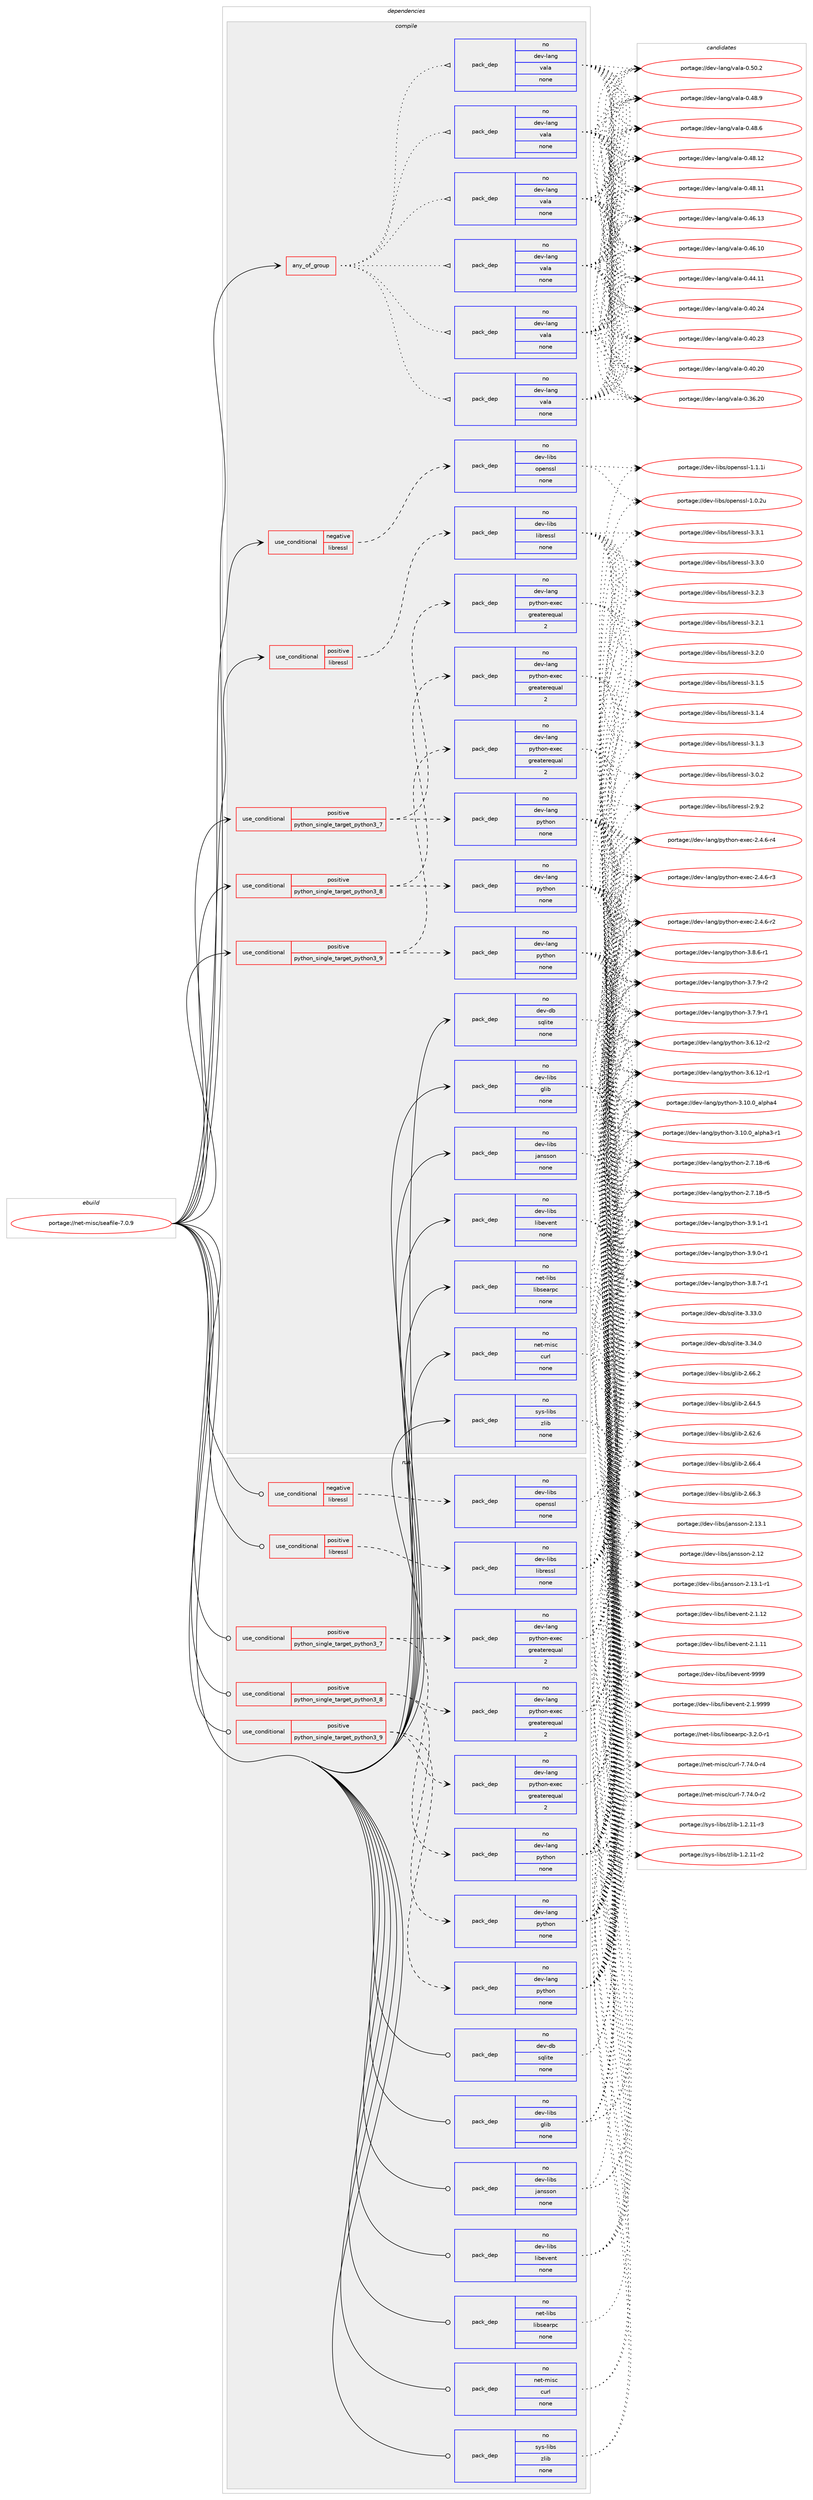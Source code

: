 digraph prolog {

# *************
# Graph options
# *************

newrank=true;
concentrate=true;
compound=true;
graph [rankdir=LR,fontname=Helvetica,fontsize=10,ranksep=1.5];#, ranksep=2.5, nodesep=0.2];
edge  [arrowhead=vee];
node  [fontname=Helvetica,fontsize=10];

# **********
# The ebuild
# **********

subgraph cluster_leftcol {
color=gray;
rank=same;
label=<<i>ebuild</i>>;
id [label="portage://net-misc/seafile-7.0.9", color=red, width=4, href="../net-misc/seafile-7.0.9.svg"];
}

# ****************
# The dependencies
# ****************

subgraph cluster_midcol {
color=gray;
label=<<i>dependencies</i>>;
subgraph cluster_compile {
fillcolor="#eeeeee";
style=filled;
label=<<i>compile</i>>;
subgraph any163 {
dependency23711 [label=<<TABLE BORDER="0" CELLBORDER="1" CELLSPACING="0" CELLPADDING="4"><TR><TD CELLPADDING="10">any_of_group</TD></TR></TABLE>>, shape=none, color=red];subgraph pack16254 {
dependency23712 [label=<<TABLE BORDER="0" CELLBORDER="1" CELLSPACING="0" CELLPADDING="4" WIDTH="220"><TR><TD ROWSPAN="6" CELLPADDING="30">pack_dep</TD></TR><TR><TD WIDTH="110">no</TD></TR><TR><TD>dev-lang</TD></TR><TR><TD>vala</TD></TR><TR><TD>none</TD></TR><TR><TD></TD></TR></TABLE>>, shape=none, color=blue];
}
dependency23711:e -> dependency23712:w [weight=20,style="dotted",arrowhead="oinv"];
subgraph pack16255 {
dependency23713 [label=<<TABLE BORDER="0" CELLBORDER="1" CELLSPACING="0" CELLPADDING="4" WIDTH="220"><TR><TD ROWSPAN="6" CELLPADDING="30">pack_dep</TD></TR><TR><TD WIDTH="110">no</TD></TR><TR><TD>dev-lang</TD></TR><TR><TD>vala</TD></TR><TR><TD>none</TD></TR><TR><TD></TD></TR></TABLE>>, shape=none, color=blue];
}
dependency23711:e -> dependency23713:w [weight=20,style="dotted",arrowhead="oinv"];
subgraph pack16256 {
dependency23714 [label=<<TABLE BORDER="0" CELLBORDER="1" CELLSPACING="0" CELLPADDING="4" WIDTH="220"><TR><TD ROWSPAN="6" CELLPADDING="30">pack_dep</TD></TR><TR><TD WIDTH="110">no</TD></TR><TR><TD>dev-lang</TD></TR><TR><TD>vala</TD></TR><TR><TD>none</TD></TR><TR><TD></TD></TR></TABLE>>, shape=none, color=blue];
}
dependency23711:e -> dependency23714:w [weight=20,style="dotted",arrowhead="oinv"];
subgraph pack16257 {
dependency23715 [label=<<TABLE BORDER="0" CELLBORDER="1" CELLSPACING="0" CELLPADDING="4" WIDTH="220"><TR><TD ROWSPAN="6" CELLPADDING="30">pack_dep</TD></TR><TR><TD WIDTH="110">no</TD></TR><TR><TD>dev-lang</TD></TR><TR><TD>vala</TD></TR><TR><TD>none</TD></TR><TR><TD></TD></TR></TABLE>>, shape=none, color=blue];
}
dependency23711:e -> dependency23715:w [weight=20,style="dotted",arrowhead="oinv"];
subgraph pack16258 {
dependency23716 [label=<<TABLE BORDER="0" CELLBORDER="1" CELLSPACING="0" CELLPADDING="4" WIDTH="220"><TR><TD ROWSPAN="6" CELLPADDING="30">pack_dep</TD></TR><TR><TD WIDTH="110">no</TD></TR><TR><TD>dev-lang</TD></TR><TR><TD>vala</TD></TR><TR><TD>none</TD></TR><TR><TD></TD></TR></TABLE>>, shape=none, color=blue];
}
dependency23711:e -> dependency23716:w [weight=20,style="dotted",arrowhead="oinv"];
subgraph pack16259 {
dependency23717 [label=<<TABLE BORDER="0" CELLBORDER="1" CELLSPACING="0" CELLPADDING="4" WIDTH="220"><TR><TD ROWSPAN="6" CELLPADDING="30">pack_dep</TD></TR><TR><TD WIDTH="110">no</TD></TR><TR><TD>dev-lang</TD></TR><TR><TD>vala</TD></TR><TR><TD>none</TD></TR><TR><TD></TD></TR></TABLE>>, shape=none, color=blue];
}
dependency23711:e -> dependency23717:w [weight=20,style="dotted",arrowhead="oinv"];
}
id:e -> dependency23711:w [weight=20,style="solid",arrowhead="vee"];
subgraph cond7275 {
dependency23718 [label=<<TABLE BORDER="0" CELLBORDER="1" CELLSPACING="0" CELLPADDING="4"><TR><TD ROWSPAN="3" CELLPADDING="10">use_conditional</TD></TR><TR><TD>negative</TD></TR><TR><TD>libressl</TD></TR></TABLE>>, shape=none, color=red];
subgraph pack16260 {
dependency23719 [label=<<TABLE BORDER="0" CELLBORDER="1" CELLSPACING="0" CELLPADDING="4" WIDTH="220"><TR><TD ROWSPAN="6" CELLPADDING="30">pack_dep</TD></TR><TR><TD WIDTH="110">no</TD></TR><TR><TD>dev-libs</TD></TR><TR><TD>openssl</TD></TR><TR><TD>none</TD></TR><TR><TD></TD></TR></TABLE>>, shape=none, color=blue];
}
dependency23718:e -> dependency23719:w [weight=20,style="dashed",arrowhead="vee"];
}
id:e -> dependency23718:w [weight=20,style="solid",arrowhead="vee"];
subgraph cond7276 {
dependency23720 [label=<<TABLE BORDER="0" CELLBORDER="1" CELLSPACING="0" CELLPADDING="4"><TR><TD ROWSPAN="3" CELLPADDING="10">use_conditional</TD></TR><TR><TD>positive</TD></TR><TR><TD>libressl</TD></TR></TABLE>>, shape=none, color=red];
subgraph pack16261 {
dependency23721 [label=<<TABLE BORDER="0" CELLBORDER="1" CELLSPACING="0" CELLPADDING="4" WIDTH="220"><TR><TD ROWSPAN="6" CELLPADDING="30">pack_dep</TD></TR><TR><TD WIDTH="110">no</TD></TR><TR><TD>dev-libs</TD></TR><TR><TD>libressl</TD></TR><TR><TD>none</TD></TR><TR><TD></TD></TR></TABLE>>, shape=none, color=blue];
}
dependency23720:e -> dependency23721:w [weight=20,style="dashed",arrowhead="vee"];
}
id:e -> dependency23720:w [weight=20,style="solid",arrowhead="vee"];
subgraph cond7277 {
dependency23722 [label=<<TABLE BORDER="0" CELLBORDER="1" CELLSPACING="0" CELLPADDING="4"><TR><TD ROWSPAN="3" CELLPADDING="10">use_conditional</TD></TR><TR><TD>positive</TD></TR><TR><TD>python_single_target_python3_7</TD></TR></TABLE>>, shape=none, color=red];
subgraph pack16262 {
dependency23723 [label=<<TABLE BORDER="0" CELLBORDER="1" CELLSPACING="0" CELLPADDING="4" WIDTH="220"><TR><TD ROWSPAN="6" CELLPADDING="30">pack_dep</TD></TR><TR><TD WIDTH="110">no</TD></TR><TR><TD>dev-lang</TD></TR><TR><TD>python</TD></TR><TR><TD>none</TD></TR><TR><TD></TD></TR></TABLE>>, shape=none, color=blue];
}
dependency23722:e -> dependency23723:w [weight=20,style="dashed",arrowhead="vee"];
subgraph pack16263 {
dependency23724 [label=<<TABLE BORDER="0" CELLBORDER="1" CELLSPACING="0" CELLPADDING="4" WIDTH="220"><TR><TD ROWSPAN="6" CELLPADDING="30">pack_dep</TD></TR><TR><TD WIDTH="110">no</TD></TR><TR><TD>dev-lang</TD></TR><TR><TD>python-exec</TD></TR><TR><TD>greaterequal</TD></TR><TR><TD>2</TD></TR></TABLE>>, shape=none, color=blue];
}
dependency23722:e -> dependency23724:w [weight=20,style="dashed",arrowhead="vee"];
}
id:e -> dependency23722:w [weight=20,style="solid",arrowhead="vee"];
subgraph cond7278 {
dependency23725 [label=<<TABLE BORDER="0" CELLBORDER="1" CELLSPACING="0" CELLPADDING="4"><TR><TD ROWSPAN="3" CELLPADDING="10">use_conditional</TD></TR><TR><TD>positive</TD></TR><TR><TD>python_single_target_python3_8</TD></TR></TABLE>>, shape=none, color=red];
subgraph pack16264 {
dependency23726 [label=<<TABLE BORDER="0" CELLBORDER="1" CELLSPACING="0" CELLPADDING="4" WIDTH="220"><TR><TD ROWSPAN="6" CELLPADDING="30">pack_dep</TD></TR><TR><TD WIDTH="110">no</TD></TR><TR><TD>dev-lang</TD></TR><TR><TD>python</TD></TR><TR><TD>none</TD></TR><TR><TD></TD></TR></TABLE>>, shape=none, color=blue];
}
dependency23725:e -> dependency23726:w [weight=20,style="dashed",arrowhead="vee"];
subgraph pack16265 {
dependency23727 [label=<<TABLE BORDER="0" CELLBORDER="1" CELLSPACING="0" CELLPADDING="4" WIDTH="220"><TR><TD ROWSPAN="6" CELLPADDING="30">pack_dep</TD></TR><TR><TD WIDTH="110">no</TD></TR><TR><TD>dev-lang</TD></TR><TR><TD>python-exec</TD></TR><TR><TD>greaterequal</TD></TR><TR><TD>2</TD></TR></TABLE>>, shape=none, color=blue];
}
dependency23725:e -> dependency23727:w [weight=20,style="dashed",arrowhead="vee"];
}
id:e -> dependency23725:w [weight=20,style="solid",arrowhead="vee"];
subgraph cond7279 {
dependency23728 [label=<<TABLE BORDER="0" CELLBORDER="1" CELLSPACING="0" CELLPADDING="4"><TR><TD ROWSPAN="3" CELLPADDING="10">use_conditional</TD></TR><TR><TD>positive</TD></TR><TR><TD>python_single_target_python3_9</TD></TR></TABLE>>, shape=none, color=red];
subgraph pack16266 {
dependency23729 [label=<<TABLE BORDER="0" CELLBORDER="1" CELLSPACING="0" CELLPADDING="4" WIDTH="220"><TR><TD ROWSPAN="6" CELLPADDING="30">pack_dep</TD></TR><TR><TD WIDTH="110">no</TD></TR><TR><TD>dev-lang</TD></TR><TR><TD>python</TD></TR><TR><TD>none</TD></TR><TR><TD></TD></TR></TABLE>>, shape=none, color=blue];
}
dependency23728:e -> dependency23729:w [weight=20,style="dashed",arrowhead="vee"];
subgraph pack16267 {
dependency23730 [label=<<TABLE BORDER="0" CELLBORDER="1" CELLSPACING="0" CELLPADDING="4" WIDTH="220"><TR><TD ROWSPAN="6" CELLPADDING="30">pack_dep</TD></TR><TR><TD WIDTH="110">no</TD></TR><TR><TD>dev-lang</TD></TR><TR><TD>python-exec</TD></TR><TR><TD>greaterequal</TD></TR><TR><TD>2</TD></TR></TABLE>>, shape=none, color=blue];
}
dependency23728:e -> dependency23730:w [weight=20,style="dashed",arrowhead="vee"];
}
id:e -> dependency23728:w [weight=20,style="solid",arrowhead="vee"];
subgraph pack16268 {
dependency23731 [label=<<TABLE BORDER="0" CELLBORDER="1" CELLSPACING="0" CELLPADDING="4" WIDTH="220"><TR><TD ROWSPAN="6" CELLPADDING="30">pack_dep</TD></TR><TR><TD WIDTH="110">no</TD></TR><TR><TD>dev-db</TD></TR><TR><TD>sqlite</TD></TR><TR><TD>none</TD></TR><TR><TD></TD></TR></TABLE>>, shape=none, color=blue];
}
id:e -> dependency23731:w [weight=20,style="solid",arrowhead="vee"];
subgraph pack16269 {
dependency23732 [label=<<TABLE BORDER="0" CELLBORDER="1" CELLSPACING="0" CELLPADDING="4" WIDTH="220"><TR><TD ROWSPAN="6" CELLPADDING="30">pack_dep</TD></TR><TR><TD WIDTH="110">no</TD></TR><TR><TD>dev-libs</TD></TR><TR><TD>glib</TD></TR><TR><TD>none</TD></TR><TR><TD></TD></TR></TABLE>>, shape=none, color=blue];
}
id:e -> dependency23732:w [weight=20,style="solid",arrowhead="vee"];
subgraph pack16270 {
dependency23733 [label=<<TABLE BORDER="0" CELLBORDER="1" CELLSPACING="0" CELLPADDING="4" WIDTH="220"><TR><TD ROWSPAN="6" CELLPADDING="30">pack_dep</TD></TR><TR><TD WIDTH="110">no</TD></TR><TR><TD>dev-libs</TD></TR><TR><TD>jansson</TD></TR><TR><TD>none</TD></TR><TR><TD></TD></TR></TABLE>>, shape=none, color=blue];
}
id:e -> dependency23733:w [weight=20,style="solid",arrowhead="vee"];
subgraph pack16271 {
dependency23734 [label=<<TABLE BORDER="0" CELLBORDER="1" CELLSPACING="0" CELLPADDING="4" WIDTH="220"><TR><TD ROWSPAN="6" CELLPADDING="30">pack_dep</TD></TR><TR><TD WIDTH="110">no</TD></TR><TR><TD>dev-libs</TD></TR><TR><TD>libevent</TD></TR><TR><TD>none</TD></TR><TR><TD></TD></TR></TABLE>>, shape=none, color=blue];
}
id:e -> dependency23734:w [weight=20,style="solid",arrowhead="vee"];
subgraph pack16272 {
dependency23735 [label=<<TABLE BORDER="0" CELLBORDER="1" CELLSPACING="0" CELLPADDING="4" WIDTH="220"><TR><TD ROWSPAN="6" CELLPADDING="30">pack_dep</TD></TR><TR><TD WIDTH="110">no</TD></TR><TR><TD>net-libs</TD></TR><TR><TD>libsearpc</TD></TR><TR><TD>none</TD></TR><TR><TD></TD></TR></TABLE>>, shape=none, color=blue];
}
id:e -> dependency23735:w [weight=20,style="solid",arrowhead="vee"];
subgraph pack16273 {
dependency23736 [label=<<TABLE BORDER="0" CELLBORDER="1" CELLSPACING="0" CELLPADDING="4" WIDTH="220"><TR><TD ROWSPAN="6" CELLPADDING="30">pack_dep</TD></TR><TR><TD WIDTH="110">no</TD></TR><TR><TD>net-misc</TD></TR><TR><TD>curl</TD></TR><TR><TD>none</TD></TR><TR><TD></TD></TR></TABLE>>, shape=none, color=blue];
}
id:e -> dependency23736:w [weight=20,style="solid",arrowhead="vee"];
subgraph pack16274 {
dependency23737 [label=<<TABLE BORDER="0" CELLBORDER="1" CELLSPACING="0" CELLPADDING="4" WIDTH="220"><TR><TD ROWSPAN="6" CELLPADDING="30">pack_dep</TD></TR><TR><TD WIDTH="110">no</TD></TR><TR><TD>sys-libs</TD></TR><TR><TD>zlib</TD></TR><TR><TD>none</TD></TR><TR><TD></TD></TR></TABLE>>, shape=none, color=blue];
}
id:e -> dependency23737:w [weight=20,style="solid",arrowhead="vee"];
}
subgraph cluster_compileandrun {
fillcolor="#eeeeee";
style=filled;
label=<<i>compile and run</i>>;
}
subgraph cluster_run {
fillcolor="#eeeeee";
style=filled;
label=<<i>run</i>>;
subgraph cond7280 {
dependency23738 [label=<<TABLE BORDER="0" CELLBORDER="1" CELLSPACING="0" CELLPADDING="4"><TR><TD ROWSPAN="3" CELLPADDING="10">use_conditional</TD></TR><TR><TD>negative</TD></TR><TR><TD>libressl</TD></TR></TABLE>>, shape=none, color=red];
subgraph pack16275 {
dependency23739 [label=<<TABLE BORDER="0" CELLBORDER="1" CELLSPACING="0" CELLPADDING="4" WIDTH="220"><TR><TD ROWSPAN="6" CELLPADDING="30">pack_dep</TD></TR><TR><TD WIDTH="110">no</TD></TR><TR><TD>dev-libs</TD></TR><TR><TD>openssl</TD></TR><TR><TD>none</TD></TR><TR><TD></TD></TR></TABLE>>, shape=none, color=blue];
}
dependency23738:e -> dependency23739:w [weight=20,style="dashed",arrowhead="vee"];
}
id:e -> dependency23738:w [weight=20,style="solid",arrowhead="odot"];
subgraph cond7281 {
dependency23740 [label=<<TABLE BORDER="0" CELLBORDER="1" CELLSPACING="0" CELLPADDING="4"><TR><TD ROWSPAN="3" CELLPADDING="10">use_conditional</TD></TR><TR><TD>positive</TD></TR><TR><TD>libressl</TD></TR></TABLE>>, shape=none, color=red];
subgraph pack16276 {
dependency23741 [label=<<TABLE BORDER="0" CELLBORDER="1" CELLSPACING="0" CELLPADDING="4" WIDTH="220"><TR><TD ROWSPAN="6" CELLPADDING="30">pack_dep</TD></TR><TR><TD WIDTH="110">no</TD></TR><TR><TD>dev-libs</TD></TR><TR><TD>libressl</TD></TR><TR><TD>none</TD></TR><TR><TD></TD></TR></TABLE>>, shape=none, color=blue];
}
dependency23740:e -> dependency23741:w [weight=20,style="dashed",arrowhead="vee"];
}
id:e -> dependency23740:w [weight=20,style="solid",arrowhead="odot"];
subgraph cond7282 {
dependency23742 [label=<<TABLE BORDER="0" CELLBORDER="1" CELLSPACING="0" CELLPADDING="4"><TR><TD ROWSPAN="3" CELLPADDING="10">use_conditional</TD></TR><TR><TD>positive</TD></TR><TR><TD>python_single_target_python3_7</TD></TR></TABLE>>, shape=none, color=red];
subgraph pack16277 {
dependency23743 [label=<<TABLE BORDER="0" CELLBORDER="1" CELLSPACING="0" CELLPADDING="4" WIDTH="220"><TR><TD ROWSPAN="6" CELLPADDING="30">pack_dep</TD></TR><TR><TD WIDTH="110">no</TD></TR><TR><TD>dev-lang</TD></TR><TR><TD>python</TD></TR><TR><TD>none</TD></TR><TR><TD></TD></TR></TABLE>>, shape=none, color=blue];
}
dependency23742:e -> dependency23743:w [weight=20,style="dashed",arrowhead="vee"];
subgraph pack16278 {
dependency23744 [label=<<TABLE BORDER="0" CELLBORDER="1" CELLSPACING="0" CELLPADDING="4" WIDTH="220"><TR><TD ROWSPAN="6" CELLPADDING="30">pack_dep</TD></TR><TR><TD WIDTH="110">no</TD></TR><TR><TD>dev-lang</TD></TR><TR><TD>python-exec</TD></TR><TR><TD>greaterequal</TD></TR><TR><TD>2</TD></TR></TABLE>>, shape=none, color=blue];
}
dependency23742:e -> dependency23744:w [weight=20,style="dashed",arrowhead="vee"];
}
id:e -> dependency23742:w [weight=20,style="solid",arrowhead="odot"];
subgraph cond7283 {
dependency23745 [label=<<TABLE BORDER="0" CELLBORDER="1" CELLSPACING="0" CELLPADDING="4"><TR><TD ROWSPAN="3" CELLPADDING="10">use_conditional</TD></TR><TR><TD>positive</TD></TR><TR><TD>python_single_target_python3_8</TD></TR></TABLE>>, shape=none, color=red];
subgraph pack16279 {
dependency23746 [label=<<TABLE BORDER="0" CELLBORDER="1" CELLSPACING="0" CELLPADDING="4" WIDTH="220"><TR><TD ROWSPAN="6" CELLPADDING="30">pack_dep</TD></TR><TR><TD WIDTH="110">no</TD></TR><TR><TD>dev-lang</TD></TR><TR><TD>python</TD></TR><TR><TD>none</TD></TR><TR><TD></TD></TR></TABLE>>, shape=none, color=blue];
}
dependency23745:e -> dependency23746:w [weight=20,style="dashed",arrowhead="vee"];
subgraph pack16280 {
dependency23747 [label=<<TABLE BORDER="0" CELLBORDER="1" CELLSPACING="0" CELLPADDING="4" WIDTH="220"><TR><TD ROWSPAN="6" CELLPADDING="30">pack_dep</TD></TR><TR><TD WIDTH="110">no</TD></TR><TR><TD>dev-lang</TD></TR><TR><TD>python-exec</TD></TR><TR><TD>greaterequal</TD></TR><TR><TD>2</TD></TR></TABLE>>, shape=none, color=blue];
}
dependency23745:e -> dependency23747:w [weight=20,style="dashed",arrowhead="vee"];
}
id:e -> dependency23745:w [weight=20,style="solid",arrowhead="odot"];
subgraph cond7284 {
dependency23748 [label=<<TABLE BORDER="0" CELLBORDER="1" CELLSPACING="0" CELLPADDING="4"><TR><TD ROWSPAN="3" CELLPADDING="10">use_conditional</TD></TR><TR><TD>positive</TD></TR><TR><TD>python_single_target_python3_9</TD></TR></TABLE>>, shape=none, color=red];
subgraph pack16281 {
dependency23749 [label=<<TABLE BORDER="0" CELLBORDER="1" CELLSPACING="0" CELLPADDING="4" WIDTH="220"><TR><TD ROWSPAN="6" CELLPADDING="30">pack_dep</TD></TR><TR><TD WIDTH="110">no</TD></TR><TR><TD>dev-lang</TD></TR><TR><TD>python</TD></TR><TR><TD>none</TD></TR><TR><TD></TD></TR></TABLE>>, shape=none, color=blue];
}
dependency23748:e -> dependency23749:w [weight=20,style="dashed",arrowhead="vee"];
subgraph pack16282 {
dependency23750 [label=<<TABLE BORDER="0" CELLBORDER="1" CELLSPACING="0" CELLPADDING="4" WIDTH="220"><TR><TD ROWSPAN="6" CELLPADDING="30">pack_dep</TD></TR><TR><TD WIDTH="110">no</TD></TR><TR><TD>dev-lang</TD></TR><TR><TD>python-exec</TD></TR><TR><TD>greaterequal</TD></TR><TR><TD>2</TD></TR></TABLE>>, shape=none, color=blue];
}
dependency23748:e -> dependency23750:w [weight=20,style="dashed",arrowhead="vee"];
}
id:e -> dependency23748:w [weight=20,style="solid",arrowhead="odot"];
subgraph pack16283 {
dependency23751 [label=<<TABLE BORDER="0" CELLBORDER="1" CELLSPACING="0" CELLPADDING="4" WIDTH="220"><TR><TD ROWSPAN="6" CELLPADDING="30">pack_dep</TD></TR><TR><TD WIDTH="110">no</TD></TR><TR><TD>dev-db</TD></TR><TR><TD>sqlite</TD></TR><TR><TD>none</TD></TR><TR><TD></TD></TR></TABLE>>, shape=none, color=blue];
}
id:e -> dependency23751:w [weight=20,style="solid",arrowhead="odot"];
subgraph pack16284 {
dependency23752 [label=<<TABLE BORDER="0" CELLBORDER="1" CELLSPACING="0" CELLPADDING="4" WIDTH="220"><TR><TD ROWSPAN="6" CELLPADDING="30">pack_dep</TD></TR><TR><TD WIDTH="110">no</TD></TR><TR><TD>dev-libs</TD></TR><TR><TD>glib</TD></TR><TR><TD>none</TD></TR><TR><TD></TD></TR></TABLE>>, shape=none, color=blue];
}
id:e -> dependency23752:w [weight=20,style="solid",arrowhead="odot"];
subgraph pack16285 {
dependency23753 [label=<<TABLE BORDER="0" CELLBORDER="1" CELLSPACING="0" CELLPADDING="4" WIDTH="220"><TR><TD ROWSPAN="6" CELLPADDING="30">pack_dep</TD></TR><TR><TD WIDTH="110">no</TD></TR><TR><TD>dev-libs</TD></TR><TR><TD>jansson</TD></TR><TR><TD>none</TD></TR><TR><TD></TD></TR></TABLE>>, shape=none, color=blue];
}
id:e -> dependency23753:w [weight=20,style="solid",arrowhead="odot"];
subgraph pack16286 {
dependency23754 [label=<<TABLE BORDER="0" CELLBORDER="1" CELLSPACING="0" CELLPADDING="4" WIDTH="220"><TR><TD ROWSPAN="6" CELLPADDING="30">pack_dep</TD></TR><TR><TD WIDTH="110">no</TD></TR><TR><TD>dev-libs</TD></TR><TR><TD>libevent</TD></TR><TR><TD>none</TD></TR><TR><TD></TD></TR></TABLE>>, shape=none, color=blue];
}
id:e -> dependency23754:w [weight=20,style="solid",arrowhead="odot"];
subgraph pack16287 {
dependency23755 [label=<<TABLE BORDER="0" CELLBORDER="1" CELLSPACING="0" CELLPADDING="4" WIDTH="220"><TR><TD ROWSPAN="6" CELLPADDING="30">pack_dep</TD></TR><TR><TD WIDTH="110">no</TD></TR><TR><TD>net-libs</TD></TR><TR><TD>libsearpc</TD></TR><TR><TD>none</TD></TR><TR><TD></TD></TR></TABLE>>, shape=none, color=blue];
}
id:e -> dependency23755:w [weight=20,style="solid",arrowhead="odot"];
subgraph pack16288 {
dependency23756 [label=<<TABLE BORDER="0" CELLBORDER="1" CELLSPACING="0" CELLPADDING="4" WIDTH="220"><TR><TD ROWSPAN="6" CELLPADDING="30">pack_dep</TD></TR><TR><TD WIDTH="110">no</TD></TR><TR><TD>net-misc</TD></TR><TR><TD>curl</TD></TR><TR><TD>none</TD></TR><TR><TD></TD></TR></TABLE>>, shape=none, color=blue];
}
id:e -> dependency23756:w [weight=20,style="solid",arrowhead="odot"];
subgraph pack16289 {
dependency23757 [label=<<TABLE BORDER="0" CELLBORDER="1" CELLSPACING="0" CELLPADDING="4" WIDTH="220"><TR><TD ROWSPAN="6" CELLPADDING="30">pack_dep</TD></TR><TR><TD WIDTH="110">no</TD></TR><TR><TD>sys-libs</TD></TR><TR><TD>zlib</TD></TR><TR><TD>none</TD></TR><TR><TD></TD></TR></TABLE>>, shape=none, color=blue];
}
id:e -> dependency23757:w [weight=20,style="solid",arrowhead="odot"];
}
}

# **************
# The candidates
# **************

subgraph cluster_choices {
rank=same;
color=gray;
label=<<i>candidates</i>>;

subgraph choice16254 {
color=black;
nodesep=1;
choice100101118451089711010347118971089745484653484650 [label="portage://dev-lang/vala-0.50.2", color=red, width=4,href="../dev-lang/vala-0.50.2.svg"];
choice100101118451089711010347118971089745484652564657 [label="portage://dev-lang/vala-0.48.9", color=red, width=4,href="../dev-lang/vala-0.48.9.svg"];
choice100101118451089711010347118971089745484652564654 [label="portage://dev-lang/vala-0.48.6", color=red, width=4,href="../dev-lang/vala-0.48.6.svg"];
choice10010111845108971101034711897108974548465256464950 [label="portage://dev-lang/vala-0.48.12", color=red, width=4,href="../dev-lang/vala-0.48.12.svg"];
choice10010111845108971101034711897108974548465256464949 [label="portage://dev-lang/vala-0.48.11", color=red, width=4,href="../dev-lang/vala-0.48.11.svg"];
choice10010111845108971101034711897108974548465254464951 [label="portage://dev-lang/vala-0.46.13", color=red, width=4,href="../dev-lang/vala-0.46.13.svg"];
choice10010111845108971101034711897108974548465254464948 [label="portage://dev-lang/vala-0.46.10", color=red, width=4,href="../dev-lang/vala-0.46.10.svg"];
choice10010111845108971101034711897108974548465252464949 [label="portage://dev-lang/vala-0.44.11", color=red, width=4,href="../dev-lang/vala-0.44.11.svg"];
choice10010111845108971101034711897108974548465248465052 [label="portage://dev-lang/vala-0.40.24", color=red, width=4,href="../dev-lang/vala-0.40.24.svg"];
choice10010111845108971101034711897108974548465248465051 [label="portage://dev-lang/vala-0.40.23", color=red, width=4,href="../dev-lang/vala-0.40.23.svg"];
choice10010111845108971101034711897108974548465248465048 [label="portage://dev-lang/vala-0.40.20", color=red, width=4,href="../dev-lang/vala-0.40.20.svg"];
choice10010111845108971101034711897108974548465154465048 [label="portage://dev-lang/vala-0.36.20", color=red, width=4,href="../dev-lang/vala-0.36.20.svg"];
dependency23712:e -> choice100101118451089711010347118971089745484653484650:w [style=dotted,weight="100"];
dependency23712:e -> choice100101118451089711010347118971089745484652564657:w [style=dotted,weight="100"];
dependency23712:e -> choice100101118451089711010347118971089745484652564654:w [style=dotted,weight="100"];
dependency23712:e -> choice10010111845108971101034711897108974548465256464950:w [style=dotted,weight="100"];
dependency23712:e -> choice10010111845108971101034711897108974548465256464949:w [style=dotted,weight="100"];
dependency23712:e -> choice10010111845108971101034711897108974548465254464951:w [style=dotted,weight="100"];
dependency23712:e -> choice10010111845108971101034711897108974548465254464948:w [style=dotted,weight="100"];
dependency23712:e -> choice10010111845108971101034711897108974548465252464949:w [style=dotted,weight="100"];
dependency23712:e -> choice10010111845108971101034711897108974548465248465052:w [style=dotted,weight="100"];
dependency23712:e -> choice10010111845108971101034711897108974548465248465051:w [style=dotted,weight="100"];
dependency23712:e -> choice10010111845108971101034711897108974548465248465048:w [style=dotted,weight="100"];
dependency23712:e -> choice10010111845108971101034711897108974548465154465048:w [style=dotted,weight="100"];
}
subgraph choice16255 {
color=black;
nodesep=1;
choice100101118451089711010347118971089745484653484650 [label="portage://dev-lang/vala-0.50.2", color=red, width=4,href="../dev-lang/vala-0.50.2.svg"];
choice100101118451089711010347118971089745484652564657 [label="portage://dev-lang/vala-0.48.9", color=red, width=4,href="../dev-lang/vala-0.48.9.svg"];
choice100101118451089711010347118971089745484652564654 [label="portage://dev-lang/vala-0.48.6", color=red, width=4,href="../dev-lang/vala-0.48.6.svg"];
choice10010111845108971101034711897108974548465256464950 [label="portage://dev-lang/vala-0.48.12", color=red, width=4,href="../dev-lang/vala-0.48.12.svg"];
choice10010111845108971101034711897108974548465256464949 [label="portage://dev-lang/vala-0.48.11", color=red, width=4,href="../dev-lang/vala-0.48.11.svg"];
choice10010111845108971101034711897108974548465254464951 [label="portage://dev-lang/vala-0.46.13", color=red, width=4,href="../dev-lang/vala-0.46.13.svg"];
choice10010111845108971101034711897108974548465254464948 [label="portage://dev-lang/vala-0.46.10", color=red, width=4,href="../dev-lang/vala-0.46.10.svg"];
choice10010111845108971101034711897108974548465252464949 [label="portage://dev-lang/vala-0.44.11", color=red, width=4,href="../dev-lang/vala-0.44.11.svg"];
choice10010111845108971101034711897108974548465248465052 [label="portage://dev-lang/vala-0.40.24", color=red, width=4,href="../dev-lang/vala-0.40.24.svg"];
choice10010111845108971101034711897108974548465248465051 [label="portage://dev-lang/vala-0.40.23", color=red, width=4,href="../dev-lang/vala-0.40.23.svg"];
choice10010111845108971101034711897108974548465248465048 [label="portage://dev-lang/vala-0.40.20", color=red, width=4,href="../dev-lang/vala-0.40.20.svg"];
choice10010111845108971101034711897108974548465154465048 [label="portage://dev-lang/vala-0.36.20", color=red, width=4,href="../dev-lang/vala-0.36.20.svg"];
dependency23713:e -> choice100101118451089711010347118971089745484653484650:w [style=dotted,weight="100"];
dependency23713:e -> choice100101118451089711010347118971089745484652564657:w [style=dotted,weight="100"];
dependency23713:e -> choice100101118451089711010347118971089745484652564654:w [style=dotted,weight="100"];
dependency23713:e -> choice10010111845108971101034711897108974548465256464950:w [style=dotted,weight="100"];
dependency23713:e -> choice10010111845108971101034711897108974548465256464949:w [style=dotted,weight="100"];
dependency23713:e -> choice10010111845108971101034711897108974548465254464951:w [style=dotted,weight="100"];
dependency23713:e -> choice10010111845108971101034711897108974548465254464948:w [style=dotted,weight="100"];
dependency23713:e -> choice10010111845108971101034711897108974548465252464949:w [style=dotted,weight="100"];
dependency23713:e -> choice10010111845108971101034711897108974548465248465052:w [style=dotted,weight="100"];
dependency23713:e -> choice10010111845108971101034711897108974548465248465051:w [style=dotted,weight="100"];
dependency23713:e -> choice10010111845108971101034711897108974548465248465048:w [style=dotted,weight="100"];
dependency23713:e -> choice10010111845108971101034711897108974548465154465048:w [style=dotted,weight="100"];
}
subgraph choice16256 {
color=black;
nodesep=1;
choice100101118451089711010347118971089745484653484650 [label="portage://dev-lang/vala-0.50.2", color=red, width=4,href="../dev-lang/vala-0.50.2.svg"];
choice100101118451089711010347118971089745484652564657 [label="portage://dev-lang/vala-0.48.9", color=red, width=4,href="../dev-lang/vala-0.48.9.svg"];
choice100101118451089711010347118971089745484652564654 [label="portage://dev-lang/vala-0.48.6", color=red, width=4,href="../dev-lang/vala-0.48.6.svg"];
choice10010111845108971101034711897108974548465256464950 [label="portage://dev-lang/vala-0.48.12", color=red, width=4,href="../dev-lang/vala-0.48.12.svg"];
choice10010111845108971101034711897108974548465256464949 [label="portage://dev-lang/vala-0.48.11", color=red, width=4,href="../dev-lang/vala-0.48.11.svg"];
choice10010111845108971101034711897108974548465254464951 [label="portage://dev-lang/vala-0.46.13", color=red, width=4,href="../dev-lang/vala-0.46.13.svg"];
choice10010111845108971101034711897108974548465254464948 [label="portage://dev-lang/vala-0.46.10", color=red, width=4,href="../dev-lang/vala-0.46.10.svg"];
choice10010111845108971101034711897108974548465252464949 [label="portage://dev-lang/vala-0.44.11", color=red, width=4,href="../dev-lang/vala-0.44.11.svg"];
choice10010111845108971101034711897108974548465248465052 [label="portage://dev-lang/vala-0.40.24", color=red, width=4,href="../dev-lang/vala-0.40.24.svg"];
choice10010111845108971101034711897108974548465248465051 [label="portage://dev-lang/vala-0.40.23", color=red, width=4,href="../dev-lang/vala-0.40.23.svg"];
choice10010111845108971101034711897108974548465248465048 [label="portage://dev-lang/vala-0.40.20", color=red, width=4,href="../dev-lang/vala-0.40.20.svg"];
choice10010111845108971101034711897108974548465154465048 [label="portage://dev-lang/vala-0.36.20", color=red, width=4,href="../dev-lang/vala-0.36.20.svg"];
dependency23714:e -> choice100101118451089711010347118971089745484653484650:w [style=dotted,weight="100"];
dependency23714:e -> choice100101118451089711010347118971089745484652564657:w [style=dotted,weight="100"];
dependency23714:e -> choice100101118451089711010347118971089745484652564654:w [style=dotted,weight="100"];
dependency23714:e -> choice10010111845108971101034711897108974548465256464950:w [style=dotted,weight="100"];
dependency23714:e -> choice10010111845108971101034711897108974548465256464949:w [style=dotted,weight="100"];
dependency23714:e -> choice10010111845108971101034711897108974548465254464951:w [style=dotted,weight="100"];
dependency23714:e -> choice10010111845108971101034711897108974548465254464948:w [style=dotted,weight="100"];
dependency23714:e -> choice10010111845108971101034711897108974548465252464949:w [style=dotted,weight="100"];
dependency23714:e -> choice10010111845108971101034711897108974548465248465052:w [style=dotted,weight="100"];
dependency23714:e -> choice10010111845108971101034711897108974548465248465051:w [style=dotted,weight="100"];
dependency23714:e -> choice10010111845108971101034711897108974548465248465048:w [style=dotted,weight="100"];
dependency23714:e -> choice10010111845108971101034711897108974548465154465048:w [style=dotted,weight="100"];
}
subgraph choice16257 {
color=black;
nodesep=1;
choice100101118451089711010347118971089745484653484650 [label="portage://dev-lang/vala-0.50.2", color=red, width=4,href="../dev-lang/vala-0.50.2.svg"];
choice100101118451089711010347118971089745484652564657 [label="portage://dev-lang/vala-0.48.9", color=red, width=4,href="../dev-lang/vala-0.48.9.svg"];
choice100101118451089711010347118971089745484652564654 [label="portage://dev-lang/vala-0.48.6", color=red, width=4,href="../dev-lang/vala-0.48.6.svg"];
choice10010111845108971101034711897108974548465256464950 [label="portage://dev-lang/vala-0.48.12", color=red, width=4,href="../dev-lang/vala-0.48.12.svg"];
choice10010111845108971101034711897108974548465256464949 [label="portage://dev-lang/vala-0.48.11", color=red, width=4,href="../dev-lang/vala-0.48.11.svg"];
choice10010111845108971101034711897108974548465254464951 [label="portage://dev-lang/vala-0.46.13", color=red, width=4,href="../dev-lang/vala-0.46.13.svg"];
choice10010111845108971101034711897108974548465254464948 [label="portage://dev-lang/vala-0.46.10", color=red, width=4,href="../dev-lang/vala-0.46.10.svg"];
choice10010111845108971101034711897108974548465252464949 [label="portage://dev-lang/vala-0.44.11", color=red, width=4,href="../dev-lang/vala-0.44.11.svg"];
choice10010111845108971101034711897108974548465248465052 [label="portage://dev-lang/vala-0.40.24", color=red, width=4,href="../dev-lang/vala-0.40.24.svg"];
choice10010111845108971101034711897108974548465248465051 [label="portage://dev-lang/vala-0.40.23", color=red, width=4,href="../dev-lang/vala-0.40.23.svg"];
choice10010111845108971101034711897108974548465248465048 [label="portage://dev-lang/vala-0.40.20", color=red, width=4,href="../dev-lang/vala-0.40.20.svg"];
choice10010111845108971101034711897108974548465154465048 [label="portage://dev-lang/vala-0.36.20", color=red, width=4,href="../dev-lang/vala-0.36.20.svg"];
dependency23715:e -> choice100101118451089711010347118971089745484653484650:w [style=dotted,weight="100"];
dependency23715:e -> choice100101118451089711010347118971089745484652564657:w [style=dotted,weight="100"];
dependency23715:e -> choice100101118451089711010347118971089745484652564654:w [style=dotted,weight="100"];
dependency23715:e -> choice10010111845108971101034711897108974548465256464950:w [style=dotted,weight="100"];
dependency23715:e -> choice10010111845108971101034711897108974548465256464949:w [style=dotted,weight="100"];
dependency23715:e -> choice10010111845108971101034711897108974548465254464951:w [style=dotted,weight="100"];
dependency23715:e -> choice10010111845108971101034711897108974548465254464948:w [style=dotted,weight="100"];
dependency23715:e -> choice10010111845108971101034711897108974548465252464949:w [style=dotted,weight="100"];
dependency23715:e -> choice10010111845108971101034711897108974548465248465052:w [style=dotted,weight="100"];
dependency23715:e -> choice10010111845108971101034711897108974548465248465051:w [style=dotted,weight="100"];
dependency23715:e -> choice10010111845108971101034711897108974548465248465048:w [style=dotted,weight="100"];
dependency23715:e -> choice10010111845108971101034711897108974548465154465048:w [style=dotted,weight="100"];
}
subgraph choice16258 {
color=black;
nodesep=1;
choice100101118451089711010347118971089745484653484650 [label="portage://dev-lang/vala-0.50.2", color=red, width=4,href="../dev-lang/vala-0.50.2.svg"];
choice100101118451089711010347118971089745484652564657 [label="portage://dev-lang/vala-0.48.9", color=red, width=4,href="../dev-lang/vala-0.48.9.svg"];
choice100101118451089711010347118971089745484652564654 [label="portage://dev-lang/vala-0.48.6", color=red, width=4,href="../dev-lang/vala-0.48.6.svg"];
choice10010111845108971101034711897108974548465256464950 [label="portage://dev-lang/vala-0.48.12", color=red, width=4,href="../dev-lang/vala-0.48.12.svg"];
choice10010111845108971101034711897108974548465256464949 [label="portage://dev-lang/vala-0.48.11", color=red, width=4,href="../dev-lang/vala-0.48.11.svg"];
choice10010111845108971101034711897108974548465254464951 [label="portage://dev-lang/vala-0.46.13", color=red, width=4,href="../dev-lang/vala-0.46.13.svg"];
choice10010111845108971101034711897108974548465254464948 [label="portage://dev-lang/vala-0.46.10", color=red, width=4,href="../dev-lang/vala-0.46.10.svg"];
choice10010111845108971101034711897108974548465252464949 [label="portage://dev-lang/vala-0.44.11", color=red, width=4,href="../dev-lang/vala-0.44.11.svg"];
choice10010111845108971101034711897108974548465248465052 [label="portage://dev-lang/vala-0.40.24", color=red, width=4,href="../dev-lang/vala-0.40.24.svg"];
choice10010111845108971101034711897108974548465248465051 [label="portage://dev-lang/vala-0.40.23", color=red, width=4,href="../dev-lang/vala-0.40.23.svg"];
choice10010111845108971101034711897108974548465248465048 [label="portage://dev-lang/vala-0.40.20", color=red, width=4,href="../dev-lang/vala-0.40.20.svg"];
choice10010111845108971101034711897108974548465154465048 [label="portage://dev-lang/vala-0.36.20", color=red, width=4,href="../dev-lang/vala-0.36.20.svg"];
dependency23716:e -> choice100101118451089711010347118971089745484653484650:w [style=dotted,weight="100"];
dependency23716:e -> choice100101118451089711010347118971089745484652564657:w [style=dotted,weight="100"];
dependency23716:e -> choice100101118451089711010347118971089745484652564654:w [style=dotted,weight="100"];
dependency23716:e -> choice10010111845108971101034711897108974548465256464950:w [style=dotted,weight="100"];
dependency23716:e -> choice10010111845108971101034711897108974548465256464949:w [style=dotted,weight="100"];
dependency23716:e -> choice10010111845108971101034711897108974548465254464951:w [style=dotted,weight="100"];
dependency23716:e -> choice10010111845108971101034711897108974548465254464948:w [style=dotted,weight="100"];
dependency23716:e -> choice10010111845108971101034711897108974548465252464949:w [style=dotted,weight="100"];
dependency23716:e -> choice10010111845108971101034711897108974548465248465052:w [style=dotted,weight="100"];
dependency23716:e -> choice10010111845108971101034711897108974548465248465051:w [style=dotted,weight="100"];
dependency23716:e -> choice10010111845108971101034711897108974548465248465048:w [style=dotted,weight="100"];
dependency23716:e -> choice10010111845108971101034711897108974548465154465048:w [style=dotted,weight="100"];
}
subgraph choice16259 {
color=black;
nodesep=1;
choice100101118451089711010347118971089745484653484650 [label="portage://dev-lang/vala-0.50.2", color=red, width=4,href="../dev-lang/vala-0.50.2.svg"];
choice100101118451089711010347118971089745484652564657 [label="portage://dev-lang/vala-0.48.9", color=red, width=4,href="../dev-lang/vala-0.48.9.svg"];
choice100101118451089711010347118971089745484652564654 [label="portage://dev-lang/vala-0.48.6", color=red, width=4,href="../dev-lang/vala-0.48.6.svg"];
choice10010111845108971101034711897108974548465256464950 [label="portage://dev-lang/vala-0.48.12", color=red, width=4,href="../dev-lang/vala-0.48.12.svg"];
choice10010111845108971101034711897108974548465256464949 [label="portage://dev-lang/vala-0.48.11", color=red, width=4,href="../dev-lang/vala-0.48.11.svg"];
choice10010111845108971101034711897108974548465254464951 [label="portage://dev-lang/vala-0.46.13", color=red, width=4,href="../dev-lang/vala-0.46.13.svg"];
choice10010111845108971101034711897108974548465254464948 [label="portage://dev-lang/vala-0.46.10", color=red, width=4,href="../dev-lang/vala-0.46.10.svg"];
choice10010111845108971101034711897108974548465252464949 [label="portage://dev-lang/vala-0.44.11", color=red, width=4,href="../dev-lang/vala-0.44.11.svg"];
choice10010111845108971101034711897108974548465248465052 [label="portage://dev-lang/vala-0.40.24", color=red, width=4,href="../dev-lang/vala-0.40.24.svg"];
choice10010111845108971101034711897108974548465248465051 [label="portage://dev-lang/vala-0.40.23", color=red, width=4,href="../dev-lang/vala-0.40.23.svg"];
choice10010111845108971101034711897108974548465248465048 [label="portage://dev-lang/vala-0.40.20", color=red, width=4,href="../dev-lang/vala-0.40.20.svg"];
choice10010111845108971101034711897108974548465154465048 [label="portage://dev-lang/vala-0.36.20", color=red, width=4,href="../dev-lang/vala-0.36.20.svg"];
dependency23717:e -> choice100101118451089711010347118971089745484653484650:w [style=dotted,weight="100"];
dependency23717:e -> choice100101118451089711010347118971089745484652564657:w [style=dotted,weight="100"];
dependency23717:e -> choice100101118451089711010347118971089745484652564654:w [style=dotted,weight="100"];
dependency23717:e -> choice10010111845108971101034711897108974548465256464950:w [style=dotted,weight="100"];
dependency23717:e -> choice10010111845108971101034711897108974548465256464949:w [style=dotted,weight="100"];
dependency23717:e -> choice10010111845108971101034711897108974548465254464951:w [style=dotted,weight="100"];
dependency23717:e -> choice10010111845108971101034711897108974548465254464948:w [style=dotted,weight="100"];
dependency23717:e -> choice10010111845108971101034711897108974548465252464949:w [style=dotted,weight="100"];
dependency23717:e -> choice10010111845108971101034711897108974548465248465052:w [style=dotted,weight="100"];
dependency23717:e -> choice10010111845108971101034711897108974548465248465051:w [style=dotted,weight="100"];
dependency23717:e -> choice10010111845108971101034711897108974548465248465048:w [style=dotted,weight="100"];
dependency23717:e -> choice10010111845108971101034711897108974548465154465048:w [style=dotted,weight="100"];
}
subgraph choice16260 {
color=black;
nodesep=1;
choice100101118451081059811547111112101110115115108454946494649105 [label="portage://dev-libs/openssl-1.1.1i", color=red, width=4,href="../dev-libs/openssl-1.1.1i.svg"];
choice100101118451081059811547111112101110115115108454946484650117 [label="portage://dev-libs/openssl-1.0.2u", color=red, width=4,href="../dev-libs/openssl-1.0.2u.svg"];
dependency23719:e -> choice100101118451081059811547111112101110115115108454946494649105:w [style=dotted,weight="100"];
dependency23719:e -> choice100101118451081059811547111112101110115115108454946484650117:w [style=dotted,weight="100"];
}
subgraph choice16261 {
color=black;
nodesep=1;
choice10010111845108105981154710810598114101115115108455146514649 [label="portage://dev-libs/libressl-3.3.1", color=red, width=4,href="../dev-libs/libressl-3.3.1.svg"];
choice10010111845108105981154710810598114101115115108455146514648 [label="portage://dev-libs/libressl-3.3.0", color=red, width=4,href="../dev-libs/libressl-3.3.0.svg"];
choice10010111845108105981154710810598114101115115108455146504651 [label="portage://dev-libs/libressl-3.2.3", color=red, width=4,href="../dev-libs/libressl-3.2.3.svg"];
choice10010111845108105981154710810598114101115115108455146504649 [label="portage://dev-libs/libressl-3.2.1", color=red, width=4,href="../dev-libs/libressl-3.2.1.svg"];
choice10010111845108105981154710810598114101115115108455146504648 [label="portage://dev-libs/libressl-3.2.0", color=red, width=4,href="../dev-libs/libressl-3.2.0.svg"];
choice10010111845108105981154710810598114101115115108455146494653 [label="portage://dev-libs/libressl-3.1.5", color=red, width=4,href="../dev-libs/libressl-3.1.5.svg"];
choice10010111845108105981154710810598114101115115108455146494652 [label="portage://dev-libs/libressl-3.1.4", color=red, width=4,href="../dev-libs/libressl-3.1.4.svg"];
choice10010111845108105981154710810598114101115115108455146494651 [label="portage://dev-libs/libressl-3.1.3", color=red, width=4,href="../dev-libs/libressl-3.1.3.svg"];
choice10010111845108105981154710810598114101115115108455146484650 [label="portage://dev-libs/libressl-3.0.2", color=red, width=4,href="../dev-libs/libressl-3.0.2.svg"];
choice10010111845108105981154710810598114101115115108455046574650 [label="portage://dev-libs/libressl-2.9.2", color=red, width=4,href="../dev-libs/libressl-2.9.2.svg"];
dependency23721:e -> choice10010111845108105981154710810598114101115115108455146514649:w [style=dotted,weight="100"];
dependency23721:e -> choice10010111845108105981154710810598114101115115108455146514648:w [style=dotted,weight="100"];
dependency23721:e -> choice10010111845108105981154710810598114101115115108455146504651:w [style=dotted,weight="100"];
dependency23721:e -> choice10010111845108105981154710810598114101115115108455146504649:w [style=dotted,weight="100"];
dependency23721:e -> choice10010111845108105981154710810598114101115115108455146504648:w [style=dotted,weight="100"];
dependency23721:e -> choice10010111845108105981154710810598114101115115108455146494653:w [style=dotted,weight="100"];
dependency23721:e -> choice10010111845108105981154710810598114101115115108455146494652:w [style=dotted,weight="100"];
dependency23721:e -> choice10010111845108105981154710810598114101115115108455146494651:w [style=dotted,weight="100"];
dependency23721:e -> choice10010111845108105981154710810598114101115115108455146484650:w [style=dotted,weight="100"];
dependency23721:e -> choice10010111845108105981154710810598114101115115108455046574650:w [style=dotted,weight="100"];
}
subgraph choice16262 {
color=black;
nodesep=1;
choice1001011184510897110103471121211161041111104551465746494511449 [label="portage://dev-lang/python-3.9.1-r1", color=red, width=4,href="../dev-lang/python-3.9.1-r1.svg"];
choice1001011184510897110103471121211161041111104551465746484511449 [label="portage://dev-lang/python-3.9.0-r1", color=red, width=4,href="../dev-lang/python-3.9.0-r1.svg"];
choice1001011184510897110103471121211161041111104551465646554511449 [label="portage://dev-lang/python-3.8.7-r1", color=red, width=4,href="../dev-lang/python-3.8.7-r1.svg"];
choice1001011184510897110103471121211161041111104551465646544511449 [label="portage://dev-lang/python-3.8.6-r1", color=red, width=4,href="../dev-lang/python-3.8.6-r1.svg"];
choice1001011184510897110103471121211161041111104551465546574511450 [label="portage://dev-lang/python-3.7.9-r2", color=red, width=4,href="../dev-lang/python-3.7.9-r2.svg"];
choice1001011184510897110103471121211161041111104551465546574511449 [label="portage://dev-lang/python-3.7.9-r1", color=red, width=4,href="../dev-lang/python-3.7.9-r1.svg"];
choice100101118451089711010347112121116104111110455146544649504511450 [label="portage://dev-lang/python-3.6.12-r2", color=red, width=4,href="../dev-lang/python-3.6.12-r2.svg"];
choice100101118451089711010347112121116104111110455146544649504511449 [label="portage://dev-lang/python-3.6.12-r1", color=red, width=4,href="../dev-lang/python-3.6.12-r1.svg"];
choice1001011184510897110103471121211161041111104551464948464895971081121049752 [label="portage://dev-lang/python-3.10.0_alpha4", color=red, width=4,href="../dev-lang/python-3.10.0_alpha4.svg"];
choice10010111845108971101034711212111610411111045514649484648959710811210497514511449 [label="portage://dev-lang/python-3.10.0_alpha3-r1", color=red, width=4,href="../dev-lang/python-3.10.0_alpha3-r1.svg"];
choice100101118451089711010347112121116104111110455046554649564511454 [label="portage://dev-lang/python-2.7.18-r6", color=red, width=4,href="../dev-lang/python-2.7.18-r6.svg"];
choice100101118451089711010347112121116104111110455046554649564511453 [label="portage://dev-lang/python-2.7.18-r5", color=red, width=4,href="../dev-lang/python-2.7.18-r5.svg"];
dependency23723:e -> choice1001011184510897110103471121211161041111104551465746494511449:w [style=dotted,weight="100"];
dependency23723:e -> choice1001011184510897110103471121211161041111104551465746484511449:w [style=dotted,weight="100"];
dependency23723:e -> choice1001011184510897110103471121211161041111104551465646554511449:w [style=dotted,weight="100"];
dependency23723:e -> choice1001011184510897110103471121211161041111104551465646544511449:w [style=dotted,weight="100"];
dependency23723:e -> choice1001011184510897110103471121211161041111104551465546574511450:w [style=dotted,weight="100"];
dependency23723:e -> choice1001011184510897110103471121211161041111104551465546574511449:w [style=dotted,weight="100"];
dependency23723:e -> choice100101118451089711010347112121116104111110455146544649504511450:w [style=dotted,weight="100"];
dependency23723:e -> choice100101118451089711010347112121116104111110455146544649504511449:w [style=dotted,weight="100"];
dependency23723:e -> choice1001011184510897110103471121211161041111104551464948464895971081121049752:w [style=dotted,weight="100"];
dependency23723:e -> choice10010111845108971101034711212111610411111045514649484648959710811210497514511449:w [style=dotted,weight="100"];
dependency23723:e -> choice100101118451089711010347112121116104111110455046554649564511454:w [style=dotted,weight="100"];
dependency23723:e -> choice100101118451089711010347112121116104111110455046554649564511453:w [style=dotted,weight="100"];
}
subgraph choice16263 {
color=black;
nodesep=1;
choice10010111845108971101034711212111610411111045101120101994550465246544511452 [label="portage://dev-lang/python-exec-2.4.6-r4", color=red, width=4,href="../dev-lang/python-exec-2.4.6-r4.svg"];
choice10010111845108971101034711212111610411111045101120101994550465246544511451 [label="portage://dev-lang/python-exec-2.4.6-r3", color=red, width=4,href="../dev-lang/python-exec-2.4.6-r3.svg"];
choice10010111845108971101034711212111610411111045101120101994550465246544511450 [label="portage://dev-lang/python-exec-2.4.6-r2", color=red, width=4,href="../dev-lang/python-exec-2.4.6-r2.svg"];
dependency23724:e -> choice10010111845108971101034711212111610411111045101120101994550465246544511452:w [style=dotted,weight="100"];
dependency23724:e -> choice10010111845108971101034711212111610411111045101120101994550465246544511451:w [style=dotted,weight="100"];
dependency23724:e -> choice10010111845108971101034711212111610411111045101120101994550465246544511450:w [style=dotted,weight="100"];
}
subgraph choice16264 {
color=black;
nodesep=1;
choice1001011184510897110103471121211161041111104551465746494511449 [label="portage://dev-lang/python-3.9.1-r1", color=red, width=4,href="../dev-lang/python-3.9.1-r1.svg"];
choice1001011184510897110103471121211161041111104551465746484511449 [label="portage://dev-lang/python-3.9.0-r1", color=red, width=4,href="../dev-lang/python-3.9.0-r1.svg"];
choice1001011184510897110103471121211161041111104551465646554511449 [label="portage://dev-lang/python-3.8.7-r1", color=red, width=4,href="../dev-lang/python-3.8.7-r1.svg"];
choice1001011184510897110103471121211161041111104551465646544511449 [label="portage://dev-lang/python-3.8.6-r1", color=red, width=4,href="../dev-lang/python-3.8.6-r1.svg"];
choice1001011184510897110103471121211161041111104551465546574511450 [label="portage://dev-lang/python-3.7.9-r2", color=red, width=4,href="../dev-lang/python-3.7.9-r2.svg"];
choice1001011184510897110103471121211161041111104551465546574511449 [label="portage://dev-lang/python-3.7.9-r1", color=red, width=4,href="../dev-lang/python-3.7.9-r1.svg"];
choice100101118451089711010347112121116104111110455146544649504511450 [label="portage://dev-lang/python-3.6.12-r2", color=red, width=4,href="../dev-lang/python-3.6.12-r2.svg"];
choice100101118451089711010347112121116104111110455146544649504511449 [label="portage://dev-lang/python-3.6.12-r1", color=red, width=4,href="../dev-lang/python-3.6.12-r1.svg"];
choice1001011184510897110103471121211161041111104551464948464895971081121049752 [label="portage://dev-lang/python-3.10.0_alpha4", color=red, width=4,href="../dev-lang/python-3.10.0_alpha4.svg"];
choice10010111845108971101034711212111610411111045514649484648959710811210497514511449 [label="portage://dev-lang/python-3.10.0_alpha3-r1", color=red, width=4,href="../dev-lang/python-3.10.0_alpha3-r1.svg"];
choice100101118451089711010347112121116104111110455046554649564511454 [label="portage://dev-lang/python-2.7.18-r6", color=red, width=4,href="../dev-lang/python-2.7.18-r6.svg"];
choice100101118451089711010347112121116104111110455046554649564511453 [label="portage://dev-lang/python-2.7.18-r5", color=red, width=4,href="../dev-lang/python-2.7.18-r5.svg"];
dependency23726:e -> choice1001011184510897110103471121211161041111104551465746494511449:w [style=dotted,weight="100"];
dependency23726:e -> choice1001011184510897110103471121211161041111104551465746484511449:w [style=dotted,weight="100"];
dependency23726:e -> choice1001011184510897110103471121211161041111104551465646554511449:w [style=dotted,weight="100"];
dependency23726:e -> choice1001011184510897110103471121211161041111104551465646544511449:w [style=dotted,weight="100"];
dependency23726:e -> choice1001011184510897110103471121211161041111104551465546574511450:w [style=dotted,weight="100"];
dependency23726:e -> choice1001011184510897110103471121211161041111104551465546574511449:w [style=dotted,weight="100"];
dependency23726:e -> choice100101118451089711010347112121116104111110455146544649504511450:w [style=dotted,weight="100"];
dependency23726:e -> choice100101118451089711010347112121116104111110455146544649504511449:w [style=dotted,weight="100"];
dependency23726:e -> choice1001011184510897110103471121211161041111104551464948464895971081121049752:w [style=dotted,weight="100"];
dependency23726:e -> choice10010111845108971101034711212111610411111045514649484648959710811210497514511449:w [style=dotted,weight="100"];
dependency23726:e -> choice100101118451089711010347112121116104111110455046554649564511454:w [style=dotted,weight="100"];
dependency23726:e -> choice100101118451089711010347112121116104111110455046554649564511453:w [style=dotted,weight="100"];
}
subgraph choice16265 {
color=black;
nodesep=1;
choice10010111845108971101034711212111610411111045101120101994550465246544511452 [label="portage://dev-lang/python-exec-2.4.6-r4", color=red, width=4,href="../dev-lang/python-exec-2.4.6-r4.svg"];
choice10010111845108971101034711212111610411111045101120101994550465246544511451 [label="portage://dev-lang/python-exec-2.4.6-r3", color=red, width=4,href="../dev-lang/python-exec-2.4.6-r3.svg"];
choice10010111845108971101034711212111610411111045101120101994550465246544511450 [label="portage://dev-lang/python-exec-2.4.6-r2", color=red, width=4,href="../dev-lang/python-exec-2.4.6-r2.svg"];
dependency23727:e -> choice10010111845108971101034711212111610411111045101120101994550465246544511452:w [style=dotted,weight="100"];
dependency23727:e -> choice10010111845108971101034711212111610411111045101120101994550465246544511451:w [style=dotted,weight="100"];
dependency23727:e -> choice10010111845108971101034711212111610411111045101120101994550465246544511450:w [style=dotted,weight="100"];
}
subgraph choice16266 {
color=black;
nodesep=1;
choice1001011184510897110103471121211161041111104551465746494511449 [label="portage://dev-lang/python-3.9.1-r1", color=red, width=4,href="../dev-lang/python-3.9.1-r1.svg"];
choice1001011184510897110103471121211161041111104551465746484511449 [label="portage://dev-lang/python-3.9.0-r1", color=red, width=4,href="../dev-lang/python-3.9.0-r1.svg"];
choice1001011184510897110103471121211161041111104551465646554511449 [label="portage://dev-lang/python-3.8.7-r1", color=red, width=4,href="../dev-lang/python-3.8.7-r1.svg"];
choice1001011184510897110103471121211161041111104551465646544511449 [label="portage://dev-lang/python-3.8.6-r1", color=red, width=4,href="../dev-lang/python-3.8.6-r1.svg"];
choice1001011184510897110103471121211161041111104551465546574511450 [label="portage://dev-lang/python-3.7.9-r2", color=red, width=4,href="../dev-lang/python-3.7.9-r2.svg"];
choice1001011184510897110103471121211161041111104551465546574511449 [label="portage://dev-lang/python-3.7.9-r1", color=red, width=4,href="../dev-lang/python-3.7.9-r1.svg"];
choice100101118451089711010347112121116104111110455146544649504511450 [label="portage://dev-lang/python-3.6.12-r2", color=red, width=4,href="../dev-lang/python-3.6.12-r2.svg"];
choice100101118451089711010347112121116104111110455146544649504511449 [label="portage://dev-lang/python-3.6.12-r1", color=red, width=4,href="../dev-lang/python-3.6.12-r1.svg"];
choice1001011184510897110103471121211161041111104551464948464895971081121049752 [label="portage://dev-lang/python-3.10.0_alpha4", color=red, width=4,href="../dev-lang/python-3.10.0_alpha4.svg"];
choice10010111845108971101034711212111610411111045514649484648959710811210497514511449 [label="portage://dev-lang/python-3.10.0_alpha3-r1", color=red, width=4,href="../dev-lang/python-3.10.0_alpha3-r1.svg"];
choice100101118451089711010347112121116104111110455046554649564511454 [label="portage://dev-lang/python-2.7.18-r6", color=red, width=4,href="../dev-lang/python-2.7.18-r6.svg"];
choice100101118451089711010347112121116104111110455046554649564511453 [label="portage://dev-lang/python-2.7.18-r5", color=red, width=4,href="../dev-lang/python-2.7.18-r5.svg"];
dependency23729:e -> choice1001011184510897110103471121211161041111104551465746494511449:w [style=dotted,weight="100"];
dependency23729:e -> choice1001011184510897110103471121211161041111104551465746484511449:w [style=dotted,weight="100"];
dependency23729:e -> choice1001011184510897110103471121211161041111104551465646554511449:w [style=dotted,weight="100"];
dependency23729:e -> choice1001011184510897110103471121211161041111104551465646544511449:w [style=dotted,weight="100"];
dependency23729:e -> choice1001011184510897110103471121211161041111104551465546574511450:w [style=dotted,weight="100"];
dependency23729:e -> choice1001011184510897110103471121211161041111104551465546574511449:w [style=dotted,weight="100"];
dependency23729:e -> choice100101118451089711010347112121116104111110455146544649504511450:w [style=dotted,weight="100"];
dependency23729:e -> choice100101118451089711010347112121116104111110455146544649504511449:w [style=dotted,weight="100"];
dependency23729:e -> choice1001011184510897110103471121211161041111104551464948464895971081121049752:w [style=dotted,weight="100"];
dependency23729:e -> choice10010111845108971101034711212111610411111045514649484648959710811210497514511449:w [style=dotted,weight="100"];
dependency23729:e -> choice100101118451089711010347112121116104111110455046554649564511454:w [style=dotted,weight="100"];
dependency23729:e -> choice100101118451089711010347112121116104111110455046554649564511453:w [style=dotted,weight="100"];
}
subgraph choice16267 {
color=black;
nodesep=1;
choice10010111845108971101034711212111610411111045101120101994550465246544511452 [label="portage://dev-lang/python-exec-2.4.6-r4", color=red, width=4,href="../dev-lang/python-exec-2.4.6-r4.svg"];
choice10010111845108971101034711212111610411111045101120101994550465246544511451 [label="portage://dev-lang/python-exec-2.4.6-r3", color=red, width=4,href="../dev-lang/python-exec-2.4.6-r3.svg"];
choice10010111845108971101034711212111610411111045101120101994550465246544511450 [label="portage://dev-lang/python-exec-2.4.6-r2", color=red, width=4,href="../dev-lang/python-exec-2.4.6-r2.svg"];
dependency23730:e -> choice10010111845108971101034711212111610411111045101120101994550465246544511452:w [style=dotted,weight="100"];
dependency23730:e -> choice10010111845108971101034711212111610411111045101120101994550465246544511451:w [style=dotted,weight="100"];
dependency23730:e -> choice10010111845108971101034711212111610411111045101120101994550465246544511450:w [style=dotted,weight="100"];
}
subgraph choice16268 {
color=black;
nodesep=1;
choice10010111845100984711511310810511610145514651524648 [label="portage://dev-db/sqlite-3.34.0", color=red, width=4,href="../dev-db/sqlite-3.34.0.svg"];
choice10010111845100984711511310810511610145514651514648 [label="portage://dev-db/sqlite-3.33.0", color=red, width=4,href="../dev-db/sqlite-3.33.0.svg"];
dependency23731:e -> choice10010111845100984711511310810511610145514651524648:w [style=dotted,weight="100"];
dependency23731:e -> choice10010111845100984711511310810511610145514651514648:w [style=dotted,weight="100"];
}
subgraph choice16269 {
color=black;
nodesep=1;
choice1001011184510810598115471031081059845504654544652 [label="portage://dev-libs/glib-2.66.4", color=red, width=4,href="../dev-libs/glib-2.66.4.svg"];
choice1001011184510810598115471031081059845504654544651 [label="portage://dev-libs/glib-2.66.3", color=red, width=4,href="../dev-libs/glib-2.66.3.svg"];
choice1001011184510810598115471031081059845504654544650 [label="portage://dev-libs/glib-2.66.2", color=red, width=4,href="../dev-libs/glib-2.66.2.svg"];
choice1001011184510810598115471031081059845504654524653 [label="portage://dev-libs/glib-2.64.5", color=red, width=4,href="../dev-libs/glib-2.64.5.svg"];
choice1001011184510810598115471031081059845504654504654 [label="portage://dev-libs/glib-2.62.6", color=red, width=4,href="../dev-libs/glib-2.62.6.svg"];
dependency23732:e -> choice1001011184510810598115471031081059845504654544652:w [style=dotted,weight="100"];
dependency23732:e -> choice1001011184510810598115471031081059845504654544651:w [style=dotted,weight="100"];
dependency23732:e -> choice1001011184510810598115471031081059845504654544650:w [style=dotted,weight="100"];
dependency23732:e -> choice1001011184510810598115471031081059845504654524653:w [style=dotted,weight="100"];
dependency23732:e -> choice1001011184510810598115471031081059845504654504654:w [style=dotted,weight="100"];
}
subgraph choice16270 {
color=black;
nodesep=1;
choice10010111845108105981154710697110115115111110455046495146494511449 [label="portage://dev-libs/jansson-2.13.1-r1", color=red, width=4,href="../dev-libs/jansson-2.13.1-r1.svg"];
choice1001011184510810598115471069711011511511111045504649514649 [label="portage://dev-libs/jansson-2.13.1", color=red, width=4,href="../dev-libs/jansson-2.13.1.svg"];
choice100101118451081059811547106971101151151111104550464950 [label="portage://dev-libs/jansson-2.12", color=red, width=4,href="../dev-libs/jansson-2.12.svg"];
dependency23733:e -> choice10010111845108105981154710697110115115111110455046495146494511449:w [style=dotted,weight="100"];
dependency23733:e -> choice1001011184510810598115471069711011511511111045504649514649:w [style=dotted,weight="100"];
dependency23733:e -> choice100101118451081059811547106971101151151111104550464950:w [style=dotted,weight="100"];
}
subgraph choice16271 {
color=black;
nodesep=1;
choice100101118451081059811547108105981011181011101164557575757 [label="portage://dev-libs/libevent-9999", color=red, width=4,href="../dev-libs/libevent-9999.svg"];
choice10010111845108105981154710810598101118101110116455046494657575757 [label="portage://dev-libs/libevent-2.1.9999", color=red, width=4,href="../dev-libs/libevent-2.1.9999.svg"];
choice1001011184510810598115471081059810111810111011645504649464950 [label="portage://dev-libs/libevent-2.1.12", color=red, width=4,href="../dev-libs/libevent-2.1.12.svg"];
choice1001011184510810598115471081059810111810111011645504649464949 [label="portage://dev-libs/libevent-2.1.11", color=red, width=4,href="../dev-libs/libevent-2.1.11.svg"];
dependency23734:e -> choice100101118451081059811547108105981011181011101164557575757:w [style=dotted,weight="100"];
dependency23734:e -> choice10010111845108105981154710810598101118101110116455046494657575757:w [style=dotted,weight="100"];
dependency23734:e -> choice1001011184510810598115471081059810111810111011645504649464950:w [style=dotted,weight="100"];
dependency23734:e -> choice1001011184510810598115471081059810111810111011645504649464949:w [style=dotted,weight="100"];
}
subgraph choice16272 {
color=black;
nodesep=1;
choice1101011164510810598115471081059811510197114112994551465046484511449 [label="portage://net-libs/libsearpc-3.2.0-r1", color=red, width=4,href="../net-libs/libsearpc-3.2.0-r1.svg"];
dependency23735:e -> choice1101011164510810598115471081059811510197114112994551465046484511449:w [style=dotted,weight="100"];
}
subgraph choice16273 {
color=black;
nodesep=1;
choice11010111645109105115994799117114108455546555246484511452 [label="portage://net-misc/curl-7.74.0-r4", color=red, width=4,href="../net-misc/curl-7.74.0-r4.svg"];
choice11010111645109105115994799117114108455546555246484511450 [label="portage://net-misc/curl-7.74.0-r2", color=red, width=4,href="../net-misc/curl-7.74.0-r2.svg"];
dependency23736:e -> choice11010111645109105115994799117114108455546555246484511452:w [style=dotted,weight="100"];
dependency23736:e -> choice11010111645109105115994799117114108455546555246484511450:w [style=dotted,weight="100"];
}
subgraph choice16274 {
color=black;
nodesep=1;
choice11512111545108105981154712210810598454946504649494511451 [label="portage://sys-libs/zlib-1.2.11-r3", color=red, width=4,href="../sys-libs/zlib-1.2.11-r3.svg"];
choice11512111545108105981154712210810598454946504649494511450 [label="portage://sys-libs/zlib-1.2.11-r2", color=red, width=4,href="../sys-libs/zlib-1.2.11-r2.svg"];
dependency23737:e -> choice11512111545108105981154712210810598454946504649494511451:w [style=dotted,weight="100"];
dependency23737:e -> choice11512111545108105981154712210810598454946504649494511450:w [style=dotted,weight="100"];
}
subgraph choice16275 {
color=black;
nodesep=1;
choice100101118451081059811547111112101110115115108454946494649105 [label="portage://dev-libs/openssl-1.1.1i", color=red, width=4,href="../dev-libs/openssl-1.1.1i.svg"];
choice100101118451081059811547111112101110115115108454946484650117 [label="portage://dev-libs/openssl-1.0.2u", color=red, width=4,href="../dev-libs/openssl-1.0.2u.svg"];
dependency23739:e -> choice100101118451081059811547111112101110115115108454946494649105:w [style=dotted,weight="100"];
dependency23739:e -> choice100101118451081059811547111112101110115115108454946484650117:w [style=dotted,weight="100"];
}
subgraph choice16276 {
color=black;
nodesep=1;
choice10010111845108105981154710810598114101115115108455146514649 [label="portage://dev-libs/libressl-3.3.1", color=red, width=4,href="../dev-libs/libressl-3.3.1.svg"];
choice10010111845108105981154710810598114101115115108455146514648 [label="portage://dev-libs/libressl-3.3.0", color=red, width=4,href="../dev-libs/libressl-3.3.0.svg"];
choice10010111845108105981154710810598114101115115108455146504651 [label="portage://dev-libs/libressl-3.2.3", color=red, width=4,href="../dev-libs/libressl-3.2.3.svg"];
choice10010111845108105981154710810598114101115115108455146504649 [label="portage://dev-libs/libressl-3.2.1", color=red, width=4,href="../dev-libs/libressl-3.2.1.svg"];
choice10010111845108105981154710810598114101115115108455146504648 [label="portage://dev-libs/libressl-3.2.0", color=red, width=4,href="../dev-libs/libressl-3.2.0.svg"];
choice10010111845108105981154710810598114101115115108455146494653 [label="portage://dev-libs/libressl-3.1.5", color=red, width=4,href="../dev-libs/libressl-3.1.5.svg"];
choice10010111845108105981154710810598114101115115108455146494652 [label="portage://dev-libs/libressl-3.1.4", color=red, width=4,href="../dev-libs/libressl-3.1.4.svg"];
choice10010111845108105981154710810598114101115115108455146494651 [label="portage://dev-libs/libressl-3.1.3", color=red, width=4,href="../dev-libs/libressl-3.1.3.svg"];
choice10010111845108105981154710810598114101115115108455146484650 [label="portage://dev-libs/libressl-3.0.2", color=red, width=4,href="../dev-libs/libressl-3.0.2.svg"];
choice10010111845108105981154710810598114101115115108455046574650 [label="portage://dev-libs/libressl-2.9.2", color=red, width=4,href="../dev-libs/libressl-2.9.2.svg"];
dependency23741:e -> choice10010111845108105981154710810598114101115115108455146514649:w [style=dotted,weight="100"];
dependency23741:e -> choice10010111845108105981154710810598114101115115108455146514648:w [style=dotted,weight="100"];
dependency23741:e -> choice10010111845108105981154710810598114101115115108455146504651:w [style=dotted,weight="100"];
dependency23741:e -> choice10010111845108105981154710810598114101115115108455146504649:w [style=dotted,weight="100"];
dependency23741:e -> choice10010111845108105981154710810598114101115115108455146504648:w [style=dotted,weight="100"];
dependency23741:e -> choice10010111845108105981154710810598114101115115108455146494653:w [style=dotted,weight="100"];
dependency23741:e -> choice10010111845108105981154710810598114101115115108455146494652:w [style=dotted,weight="100"];
dependency23741:e -> choice10010111845108105981154710810598114101115115108455146494651:w [style=dotted,weight="100"];
dependency23741:e -> choice10010111845108105981154710810598114101115115108455146484650:w [style=dotted,weight="100"];
dependency23741:e -> choice10010111845108105981154710810598114101115115108455046574650:w [style=dotted,weight="100"];
}
subgraph choice16277 {
color=black;
nodesep=1;
choice1001011184510897110103471121211161041111104551465746494511449 [label="portage://dev-lang/python-3.9.1-r1", color=red, width=4,href="../dev-lang/python-3.9.1-r1.svg"];
choice1001011184510897110103471121211161041111104551465746484511449 [label="portage://dev-lang/python-3.9.0-r1", color=red, width=4,href="../dev-lang/python-3.9.0-r1.svg"];
choice1001011184510897110103471121211161041111104551465646554511449 [label="portage://dev-lang/python-3.8.7-r1", color=red, width=4,href="../dev-lang/python-3.8.7-r1.svg"];
choice1001011184510897110103471121211161041111104551465646544511449 [label="portage://dev-lang/python-3.8.6-r1", color=red, width=4,href="../dev-lang/python-3.8.6-r1.svg"];
choice1001011184510897110103471121211161041111104551465546574511450 [label="portage://dev-lang/python-3.7.9-r2", color=red, width=4,href="../dev-lang/python-3.7.9-r2.svg"];
choice1001011184510897110103471121211161041111104551465546574511449 [label="portage://dev-lang/python-3.7.9-r1", color=red, width=4,href="../dev-lang/python-3.7.9-r1.svg"];
choice100101118451089711010347112121116104111110455146544649504511450 [label="portage://dev-lang/python-3.6.12-r2", color=red, width=4,href="../dev-lang/python-3.6.12-r2.svg"];
choice100101118451089711010347112121116104111110455146544649504511449 [label="portage://dev-lang/python-3.6.12-r1", color=red, width=4,href="../dev-lang/python-3.6.12-r1.svg"];
choice1001011184510897110103471121211161041111104551464948464895971081121049752 [label="portage://dev-lang/python-3.10.0_alpha4", color=red, width=4,href="../dev-lang/python-3.10.0_alpha4.svg"];
choice10010111845108971101034711212111610411111045514649484648959710811210497514511449 [label="portage://dev-lang/python-3.10.0_alpha3-r1", color=red, width=4,href="../dev-lang/python-3.10.0_alpha3-r1.svg"];
choice100101118451089711010347112121116104111110455046554649564511454 [label="portage://dev-lang/python-2.7.18-r6", color=red, width=4,href="../dev-lang/python-2.7.18-r6.svg"];
choice100101118451089711010347112121116104111110455046554649564511453 [label="portage://dev-lang/python-2.7.18-r5", color=red, width=4,href="../dev-lang/python-2.7.18-r5.svg"];
dependency23743:e -> choice1001011184510897110103471121211161041111104551465746494511449:w [style=dotted,weight="100"];
dependency23743:e -> choice1001011184510897110103471121211161041111104551465746484511449:w [style=dotted,weight="100"];
dependency23743:e -> choice1001011184510897110103471121211161041111104551465646554511449:w [style=dotted,weight="100"];
dependency23743:e -> choice1001011184510897110103471121211161041111104551465646544511449:w [style=dotted,weight="100"];
dependency23743:e -> choice1001011184510897110103471121211161041111104551465546574511450:w [style=dotted,weight="100"];
dependency23743:e -> choice1001011184510897110103471121211161041111104551465546574511449:w [style=dotted,weight="100"];
dependency23743:e -> choice100101118451089711010347112121116104111110455146544649504511450:w [style=dotted,weight="100"];
dependency23743:e -> choice100101118451089711010347112121116104111110455146544649504511449:w [style=dotted,weight="100"];
dependency23743:e -> choice1001011184510897110103471121211161041111104551464948464895971081121049752:w [style=dotted,weight="100"];
dependency23743:e -> choice10010111845108971101034711212111610411111045514649484648959710811210497514511449:w [style=dotted,weight="100"];
dependency23743:e -> choice100101118451089711010347112121116104111110455046554649564511454:w [style=dotted,weight="100"];
dependency23743:e -> choice100101118451089711010347112121116104111110455046554649564511453:w [style=dotted,weight="100"];
}
subgraph choice16278 {
color=black;
nodesep=1;
choice10010111845108971101034711212111610411111045101120101994550465246544511452 [label="portage://dev-lang/python-exec-2.4.6-r4", color=red, width=4,href="../dev-lang/python-exec-2.4.6-r4.svg"];
choice10010111845108971101034711212111610411111045101120101994550465246544511451 [label="portage://dev-lang/python-exec-2.4.6-r3", color=red, width=4,href="../dev-lang/python-exec-2.4.6-r3.svg"];
choice10010111845108971101034711212111610411111045101120101994550465246544511450 [label="portage://dev-lang/python-exec-2.4.6-r2", color=red, width=4,href="../dev-lang/python-exec-2.4.6-r2.svg"];
dependency23744:e -> choice10010111845108971101034711212111610411111045101120101994550465246544511452:w [style=dotted,weight="100"];
dependency23744:e -> choice10010111845108971101034711212111610411111045101120101994550465246544511451:w [style=dotted,weight="100"];
dependency23744:e -> choice10010111845108971101034711212111610411111045101120101994550465246544511450:w [style=dotted,weight="100"];
}
subgraph choice16279 {
color=black;
nodesep=1;
choice1001011184510897110103471121211161041111104551465746494511449 [label="portage://dev-lang/python-3.9.1-r1", color=red, width=4,href="../dev-lang/python-3.9.1-r1.svg"];
choice1001011184510897110103471121211161041111104551465746484511449 [label="portage://dev-lang/python-3.9.0-r1", color=red, width=4,href="../dev-lang/python-3.9.0-r1.svg"];
choice1001011184510897110103471121211161041111104551465646554511449 [label="portage://dev-lang/python-3.8.7-r1", color=red, width=4,href="../dev-lang/python-3.8.7-r1.svg"];
choice1001011184510897110103471121211161041111104551465646544511449 [label="portage://dev-lang/python-3.8.6-r1", color=red, width=4,href="../dev-lang/python-3.8.6-r1.svg"];
choice1001011184510897110103471121211161041111104551465546574511450 [label="portage://dev-lang/python-3.7.9-r2", color=red, width=4,href="../dev-lang/python-3.7.9-r2.svg"];
choice1001011184510897110103471121211161041111104551465546574511449 [label="portage://dev-lang/python-3.7.9-r1", color=red, width=4,href="../dev-lang/python-3.7.9-r1.svg"];
choice100101118451089711010347112121116104111110455146544649504511450 [label="portage://dev-lang/python-3.6.12-r2", color=red, width=4,href="../dev-lang/python-3.6.12-r2.svg"];
choice100101118451089711010347112121116104111110455146544649504511449 [label="portage://dev-lang/python-3.6.12-r1", color=red, width=4,href="../dev-lang/python-3.6.12-r1.svg"];
choice1001011184510897110103471121211161041111104551464948464895971081121049752 [label="portage://dev-lang/python-3.10.0_alpha4", color=red, width=4,href="../dev-lang/python-3.10.0_alpha4.svg"];
choice10010111845108971101034711212111610411111045514649484648959710811210497514511449 [label="portage://dev-lang/python-3.10.0_alpha3-r1", color=red, width=4,href="../dev-lang/python-3.10.0_alpha3-r1.svg"];
choice100101118451089711010347112121116104111110455046554649564511454 [label="portage://dev-lang/python-2.7.18-r6", color=red, width=4,href="../dev-lang/python-2.7.18-r6.svg"];
choice100101118451089711010347112121116104111110455046554649564511453 [label="portage://dev-lang/python-2.7.18-r5", color=red, width=4,href="../dev-lang/python-2.7.18-r5.svg"];
dependency23746:e -> choice1001011184510897110103471121211161041111104551465746494511449:w [style=dotted,weight="100"];
dependency23746:e -> choice1001011184510897110103471121211161041111104551465746484511449:w [style=dotted,weight="100"];
dependency23746:e -> choice1001011184510897110103471121211161041111104551465646554511449:w [style=dotted,weight="100"];
dependency23746:e -> choice1001011184510897110103471121211161041111104551465646544511449:w [style=dotted,weight="100"];
dependency23746:e -> choice1001011184510897110103471121211161041111104551465546574511450:w [style=dotted,weight="100"];
dependency23746:e -> choice1001011184510897110103471121211161041111104551465546574511449:w [style=dotted,weight="100"];
dependency23746:e -> choice100101118451089711010347112121116104111110455146544649504511450:w [style=dotted,weight="100"];
dependency23746:e -> choice100101118451089711010347112121116104111110455146544649504511449:w [style=dotted,weight="100"];
dependency23746:e -> choice1001011184510897110103471121211161041111104551464948464895971081121049752:w [style=dotted,weight="100"];
dependency23746:e -> choice10010111845108971101034711212111610411111045514649484648959710811210497514511449:w [style=dotted,weight="100"];
dependency23746:e -> choice100101118451089711010347112121116104111110455046554649564511454:w [style=dotted,weight="100"];
dependency23746:e -> choice100101118451089711010347112121116104111110455046554649564511453:w [style=dotted,weight="100"];
}
subgraph choice16280 {
color=black;
nodesep=1;
choice10010111845108971101034711212111610411111045101120101994550465246544511452 [label="portage://dev-lang/python-exec-2.4.6-r4", color=red, width=4,href="../dev-lang/python-exec-2.4.6-r4.svg"];
choice10010111845108971101034711212111610411111045101120101994550465246544511451 [label="portage://dev-lang/python-exec-2.4.6-r3", color=red, width=4,href="../dev-lang/python-exec-2.4.6-r3.svg"];
choice10010111845108971101034711212111610411111045101120101994550465246544511450 [label="portage://dev-lang/python-exec-2.4.6-r2", color=red, width=4,href="../dev-lang/python-exec-2.4.6-r2.svg"];
dependency23747:e -> choice10010111845108971101034711212111610411111045101120101994550465246544511452:w [style=dotted,weight="100"];
dependency23747:e -> choice10010111845108971101034711212111610411111045101120101994550465246544511451:w [style=dotted,weight="100"];
dependency23747:e -> choice10010111845108971101034711212111610411111045101120101994550465246544511450:w [style=dotted,weight="100"];
}
subgraph choice16281 {
color=black;
nodesep=1;
choice1001011184510897110103471121211161041111104551465746494511449 [label="portage://dev-lang/python-3.9.1-r1", color=red, width=4,href="../dev-lang/python-3.9.1-r1.svg"];
choice1001011184510897110103471121211161041111104551465746484511449 [label="portage://dev-lang/python-3.9.0-r1", color=red, width=4,href="../dev-lang/python-3.9.0-r1.svg"];
choice1001011184510897110103471121211161041111104551465646554511449 [label="portage://dev-lang/python-3.8.7-r1", color=red, width=4,href="../dev-lang/python-3.8.7-r1.svg"];
choice1001011184510897110103471121211161041111104551465646544511449 [label="portage://dev-lang/python-3.8.6-r1", color=red, width=4,href="../dev-lang/python-3.8.6-r1.svg"];
choice1001011184510897110103471121211161041111104551465546574511450 [label="portage://dev-lang/python-3.7.9-r2", color=red, width=4,href="../dev-lang/python-3.7.9-r2.svg"];
choice1001011184510897110103471121211161041111104551465546574511449 [label="portage://dev-lang/python-3.7.9-r1", color=red, width=4,href="../dev-lang/python-3.7.9-r1.svg"];
choice100101118451089711010347112121116104111110455146544649504511450 [label="portage://dev-lang/python-3.6.12-r2", color=red, width=4,href="../dev-lang/python-3.6.12-r2.svg"];
choice100101118451089711010347112121116104111110455146544649504511449 [label="portage://dev-lang/python-3.6.12-r1", color=red, width=4,href="../dev-lang/python-3.6.12-r1.svg"];
choice1001011184510897110103471121211161041111104551464948464895971081121049752 [label="portage://dev-lang/python-3.10.0_alpha4", color=red, width=4,href="../dev-lang/python-3.10.0_alpha4.svg"];
choice10010111845108971101034711212111610411111045514649484648959710811210497514511449 [label="portage://dev-lang/python-3.10.0_alpha3-r1", color=red, width=4,href="../dev-lang/python-3.10.0_alpha3-r1.svg"];
choice100101118451089711010347112121116104111110455046554649564511454 [label="portage://dev-lang/python-2.7.18-r6", color=red, width=4,href="../dev-lang/python-2.7.18-r6.svg"];
choice100101118451089711010347112121116104111110455046554649564511453 [label="portage://dev-lang/python-2.7.18-r5", color=red, width=4,href="../dev-lang/python-2.7.18-r5.svg"];
dependency23749:e -> choice1001011184510897110103471121211161041111104551465746494511449:w [style=dotted,weight="100"];
dependency23749:e -> choice1001011184510897110103471121211161041111104551465746484511449:w [style=dotted,weight="100"];
dependency23749:e -> choice1001011184510897110103471121211161041111104551465646554511449:w [style=dotted,weight="100"];
dependency23749:e -> choice1001011184510897110103471121211161041111104551465646544511449:w [style=dotted,weight="100"];
dependency23749:e -> choice1001011184510897110103471121211161041111104551465546574511450:w [style=dotted,weight="100"];
dependency23749:e -> choice1001011184510897110103471121211161041111104551465546574511449:w [style=dotted,weight="100"];
dependency23749:e -> choice100101118451089711010347112121116104111110455146544649504511450:w [style=dotted,weight="100"];
dependency23749:e -> choice100101118451089711010347112121116104111110455146544649504511449:w [style=dotted,weight="100"];
dependency23749:e -> choice1001011184510897110103471121211161041111104551464948464895971081121049752:w [style=dotted,weight="100"];
dependency23749:e -> choice10010111845108971101034711212111610411111045514649484648959710811210497514511449:w [style=dotted,weight="100"];
dependency23749:e -> choice100101118451089711010347112121116104111110455046554649564511454:w [style=dotted,weight="100"];
dependency23749:e -> choice100101118451089711010347112121116104111110455046554649564511453:w [style=dotted,weight="100"];
}
subgraph choice16282 {
color=black;
nodesep=1;
choice10010111845108971101034711212111610411111045101120101994550465246544511452 [label="portage://dev-lang/python-exec-2.4.6-r4", color=red, width=4,href="../dev-lang/python-exec-2.4.6-r4.svg"];
choice10010111845108971101034711212111610411111045101120101994550465246544511451 [label="portage://dev-lang/python-exec-2.4.6-r3", color=red, width=4,href="../dev-lang/python-exec-2.4.6-r3.svg"];
choice10010111845108971101034711212111610411111045101120101994550465246544511450 [label="portage://dev-lang/python-exec-2.4.6-r2", color=red, width=4,href="../dev-lang/python-exec-2.4.6-r2.svg"];
dependency23750:e -> choice10010111845108971101034711212111610411111045101120101994550465246544511452:w [style=dotted,weight="100"];
dependency23750:e -> choice10010111845108971101034711212111610411111045101120101994550465246544511451:w [style=dotted,weight="100"];
dependency23750:e -> choice10010111845108971101034711212111610411111045101120101994550465246544511450:w [style=dotted,weight="100"];
}
subgraph choice16283 {
color=black;
nodesep=1;
choice10010111845100984711511310810511610145514651524648 [label="portage://dev-db/sqlite-3.34.0", color=red, width=4,href="../dev-db/sqlite-3.34.0.svg"];
choice10010111845100984711511310810511610145514651514648 [label="portage://dev-db/sqlite-3.33.0", color=red, width=4,href="../dev-db/sqlite-3.33.0.svg"];
dependency23751:e -> choice10010111845100984711511310810511610145514651524648:w [style=dotted,weight="100"];
dependency23751:e -> choice10010111845100984711511310810511610145514651514648:w [style=dotted,weight="100"];
}
subgraph choice16284 {
color=black;
nodesep=1;
choice1001011184510810598115471031081059845504654544652 [label="portage://dev-libs/glib-2.66.4", color=red, width=4,href="../dev-libs/glib-2.66.4.svg"];
choice1001011184510810598115471031081059845504654544651 [label="portage://dev-libs/glib-2.66.3", color=red, width=4,href="../dev-libs/glib-2.66.3.svg"];
choice1001011184510810598115471031081059845504654544650 [label="portage://dev-libs/glib-2.66.2", color=red, width=4,href="../dev-libs/glib-2.66.2.svg"];
choice1001011184510810598115471031081059845504654524653 [label="portage://dev-libs/glib-2.64.5", color=red, width=4,href="../dev-libs/glib-2.64.5.svg"];
choice1001011184510810598115471031081059845504654504654 [label="portage://dev-libs/glib-2.62.6", color=red, width=4,href="../dev-libs/glib-2.62.6.svg"];
dependency23752:e -> choice1001011184510810598115471031081059845504654544652:w [style=dotted,weight="100"];
dependency23752:e -> choice1001011184510810598115471031081059845504654544651:w [style=dotted,weight="100"];
dependency23752:e -> choice1001011184510810598115471031081059845504654544650:w [style=dotted,weight="100"];
dependency23752:e -> choice1001011184510810598115471031081059845504654524653:w [style=dotted,weight="100"];
dependency23752:e -> choice1001011184510810598115471031081059845504654504654:w [style=dotted,weight="100"];
}
subgraph choice16285 {
color=black;
nodesep=1;
choice10010111845108105981154710697110115115111110455046495146494511449 [label="portage://dev-libs/jansson-2.13.1-r1", color=red, width=4,href="../dev-libs/jansson-2.13.1-r1.svg"];
choice1001011184510810598115471069711011511511111045504649514649 [label="portage://dev-libs/jansson-2.13.1", color=red, width=4,href="../dev-libs/jansson-2.13.1.svg"];
choice100101118451081059811547106971101151151111104550464950 [label="portage://dev-libs/jansson-2.12", color=red, width=4,href="../dev-libs/jansson-2.12.svg"];
dependency23753:e -> choice10010111845108105981154710697110115115111110455046495146494511449:w [style=dotted,weight="100"];
dependency23753:e -> choice1001011184510810598115471069711011511511111045504649514649:w [style=dotted,weight="100"];
dependency23753:e -> choice100101118451081059811547106971101151151111104550464950:w [style=dotted,weight="100"];
}
subgraph choice16286 {
color=black;
nodesep=1;
choice100101118451081059811547108105981011181011101164557575757 [label="portage://dev-libs/libevent-9999", color=red, width=4,href="../dev-libs/libevent-9999.svg"];
choice10010111845108105981154710810598101118101110116455046494657575757 [label="portage://dev-libs/libevent-2.1.9999", color=red, width=4,href="../dev-libs/libevent-2.1.9999.svg"];
choice1001011184510810598115471081059810111810111011645504649464950 [label="portage://dev-libs/libevent-2.1.12", color=red, width=4,href="../dev-libs/libevent-2.1.12.svg"];
choice1001011184510810598115471081059810111810111011645504649464949 [label="portage://dev-libs/libevent-2.1.11", color=red, width=4,href="../dev-libs/libevent-2.1.11.svg"];
dependency23754:e -> choice100101118451081059811547108105981011181011101164557575757:w [style=dotted,weight="100"];
dependency23754:e -> choice10010111845108105981154710810598101118101110116455046494657575757:w [style=dotted,weight="100"];
dependency23754:e -> choice1001011184510810598115471081059810111810111011645504649464950:w [style=dotted,weight="100"];
dependency23754:e -> choice1001011184510810598115471081059810111810111011645504649464949:w [style=dotted,weight="100"];
}
subgraph choice16287 {
color=black;
nodesep=1;
choice1101011164510810598115471081059811510197114112994551465046484511449 [label="portage://net-libs/libsearpc-3.2.0-r1", color=red, width=4,href="../net-libs/libsearpc-3.2.0-r1.svg"];
dependency23755:e -> choice1101011164510810598115471081059811510197114112994551465046484511449:w [style=dotted,weight="100"];
}
subgraph choice16288 {
color=black;
nodesep=1;
choice11010111645109105115994799117114108455546555246484511452 [label="portage://net-misc/curl-7.74.0-r4", color=red, width=4,href="../net-misc/curl-7.74.0-r4.svg"];
choice11010111645109105115994799117114108455546555246484511450 [label="portage://net-misc/curl-7.74.0-r2", color=red, width=4,href="../net-misc/curl-7.74.0-r2.svg"];
dependency23756:e -> choice11010111645109105115994799117114108455546555246484511452:w [style=dotted,weight="100"];
dependency23756:e -> choice11010111645109105115994799117114108455546555246484511450:w [style=dotted,weight="100"];
}
subgraph choice16289 {
color=black;
nodesep=1;
choice11512111545108105981154712210810598454946504649494511451 [label="portage://sys-libs/zlib-1.2.11-r3", color=red, width=4,href="../sys-libs/zlib-1.2.11-r3.svg"];
choice11512111545108105981154712210810598454946504649494511450 [label="portage://sys-libs/zlib-1.2.11-r2", color=red, width=4,href="../sys-libs/zlib-1.2.11-r2.svg"];
dependency23757:e -> choice11512111545108105981154712210810598454946504649494511451:w [style=dotted,weight="100"];
dependency23757:e -> choice11512111545108105981154712210810598454946504649494511450:w [style=dotted,weight="100"];
}
}

}
